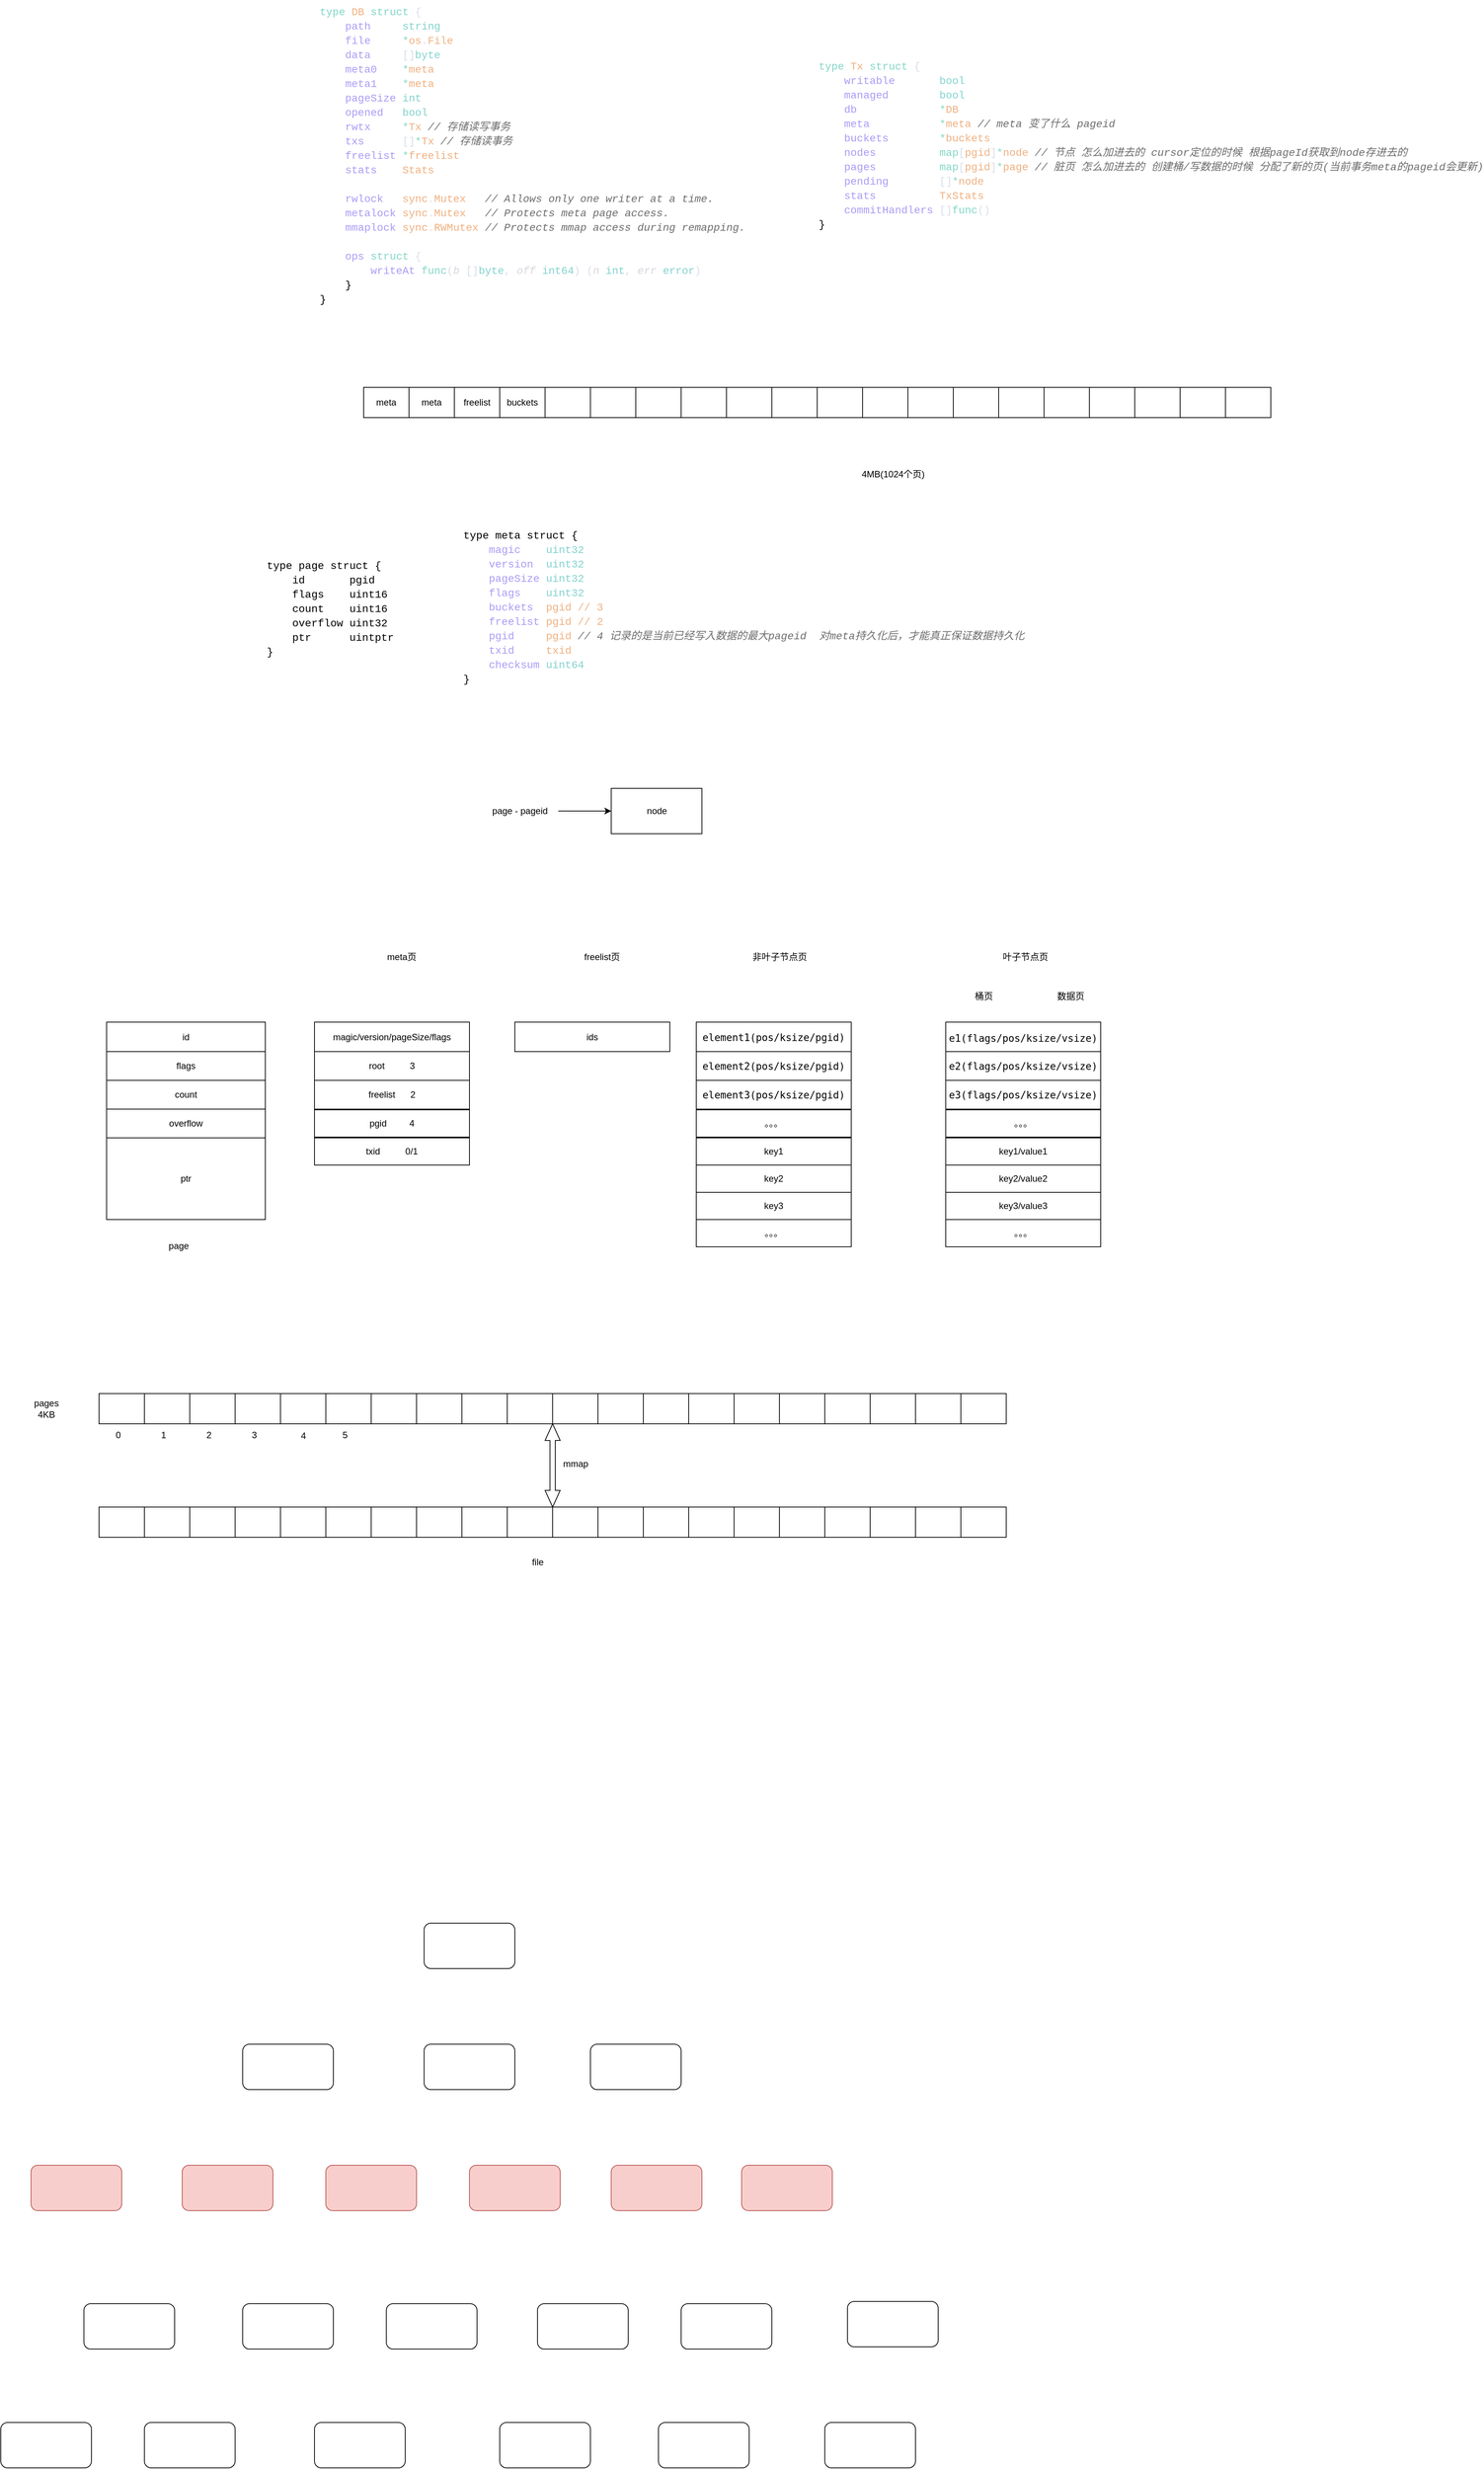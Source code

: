 <mxfile version="26.2.12">
  <diagram name="第 1 页" id="ugvosG1DgaujPQZnKoml">
    <mxGraphModel dx="2255" dy="1959" grid="1" gridSize="10" guides="1" tooltips="1" connect="1" arrows="1" fold="1" page="1" pageScale="1" pageWidth="827" pageHeight="1169" math="0" shadow="0">
      <root>
        <mxCell id="0" />
        <mxCell id="1" parent="0" />
        <mxCell id="9XyzuUt3XW7BEuWtiqf8-36" value="&lt;div style=&quot;font-family: Consolas, &amp;quot;Courier New&amp;quot;, monospace; font-size: 14px; line-height: 19px; white-space: pre;&quot;&gt;&lt;div style=&quot;line-height: 19px;&quot;&gt;&lt;div style=&quot;&quot;&gt;&lt;font&gt;&lt;span&gt;type&lt;/span&gt; &lt;span&gt;page&lt;/span&gt; &lt;span&gt;struct&lt;/span&gt; {&lt;/font&gt;&lt;/div&gt;&lt;div style=&quot;&quot;&gt;&lt;span&gt;&lt;font&gt;&amp;nbsp; &amp;nbsp; &lt;span&gt;id&lt;/span&gt; &amp;nbsp; &amp;nbsp; &amp;nbsp; &lt;span&gt;pgid  &lt;/span&gt;&lt;/font&gt;&lt;/span&gt;&lt;/div&gt;&lt;div style=&quot;&quot;&gt;&lt;span&gt;&lt;font&gt;&amp;nbsp; &amp;nbsp; &lt;span&gt;flags&lt;/span&gt; &amp;nbsp; &amp;nbsp;&lt;span&gt;uint16&lt;/span&gt;&lt;/font&gt;&lt;/span&gt;&lt;/div&gt;&lt;div style=&quot;&quot;&gt;&lt;span&gt;&lt;font&gt;&amp;nbsp; &amp;nbsp; &lt;span&gt;count&lt;/span&gt; &amp;nbsp; &amp;nbsp;&lt;span&gt;uint16&lt;/span&gt;&lt;/font&gt;&lt;/span&gt;&lt;/div&gt;&lt;div style=&quot;&quot;&gt;&lt;span&gt;&lt;font&gt;&amp;nbsp; &amp;nbsp; &lt;span&gt;overflow&lt;/span&gt; &lt;span&gt;uint32&lt;/span&gt;&lt;/font&gt;&lt;/span&gt;&lt;/div&gt;&lt;div style=&quot;&quot;&gt;&lt;span&gt;&lt;font&gt;&amp;nbsp; &amp;nbsp; &lt;span&gt;ptr&lt;/span&gt; &amp;nbsp; &amp;nbsp; &amp;nbsp;&lt;span&gt;uintptr&lt;/span&gt;&lt;/font&gt;&lt;/span&gt;&lt;/div&gt;&lt;div style=&quot;&quot;&gt;&lt;font&gt;}&lt;/font&gt;&lt;/div&gt;&lt;div style=&quot;&quot;&gt;&lt;br&gt;&lt;/div&gt;&lt;div style=&quot;&quot;&gt;&lt;font&gt;&lt;br&gt;&lt;/font&gt;&lt;/div&gt;&lt;/div&gt;&lt;/div&gt;" style="text;whiteSpace=wrap;html=1;" parent="1" vertex="1">
          <mxGeometry x="-460" y="550" width="190" height="160" as="geometry" />
        </mxCell>
        <mxCell id="9XyzuUt3XW7BEuWtiqf8-37" value="&lt;div style=&quot;font-family: Consolas, &amp;quot;Courier New&amp;quot;, monospace; font-weight: normal; font-size: 14px; line-height: 19px; white-space: pre;&quot;&gt;&lt;div style=&quot;&quot;&gt;&lt;font style=&quot;color: rgb(0, 0, 0);&quot;&gt;&lt;span&gt;type&lt;/span&gt;&lt;span&gt; &lt;/span&gt;&lt;span&gt;meta&lt;/span&gt;&lt;span&gt; &lt;/span&gt;&lt;span&gt;struct&lt;/span&gt;&lt;span&gt; {&lt;/span&gt;&lt;/font&gt;&lt;/div&gt;&lt;div style=&quot;&quot;&gt;&lt;span&gt;&lt;font style=&quot;color: rgb(0, 0, 0);&quot;&gt;&lt;span style=&quot;color: rgb(216, 222, 233);&quot;&gt;&amp;nbsp; &amp;nbsp; &lt;/span&gt;&lt;span style=&quot;color: rgb(170, 155, 245);&quot;&gt;magic&lt;/span&gt;&lt;span style=&quot;color: rgb(216, 222, 233);&quot;&gt; &amp;nbsp; &amp;nbsp;&lt;/span&gt;&lt;span style=&quot;color: rgb(130, 210, 206);&quot;&gt;uint32&lt;/span&gt;&lt;/font&gt;&lt;/span&gt;&lt;/div&gt;&lt;div style=&quot;&quot;&gt;&lt;span&gt;&lt;font style=&quot;color: rgb(0, 0, 0);&quot;&gt;&lt;span style=&quot;color: rgb(216, 222, 233);&quot;&gt;&amp;nbsp; &amp;nbsp; &lt;/span&gt;&lt;span style=&quot;color: rgb(170, 155, 245);&quot;&gt;version&lt;/span&gt;&lt;span style=&quot;color: rgb(216, 222, 233);&quot;&gt; &amp;nbsp;&lt;/span&gt;&lt;span style=&quot;color: rgb(130, 210, 206);&quot;&gt;uint32&lt;/span&gt;&lt;/font&gt;&lt;/span&gt;&lt;/div&gt;&lt;div style=&quot;&quot;&gt;&lt;span&gt;&lt;font style=&quot;color: rgb(0, 0, 0);&quot;&gt;&lt;span style=&quot;color: rgb(216, 222, 233);&quot;&gt;&amp;nbsp; &amp;nbsp; &lt;/span&gt;&lt;span style=&quot;color: rgb(170, 155, 245);&quot;&gt;pageSize&lt;/span&gt;&lt;span style=&quot;color: rgb(216, 222, 233);&quot;&gt; &lt;/span&gt;&lt;span style=&quot;color: rgb(130, 210, 206);&quot;&gt;uint32&lt;/span&gt;&lt;/font&gt;&lt;/span&gt;&lt;/div&gt;&lt;div style=&quot;&quot;&gt;&lt;span&gt;&lt;font style=&quot;color: rgb(0, 0, 0);&quot;&gt;&lt;span style=&quot;color: rgb(216, 222, 233);&quot;&gt;&amp;nbsp; &amp;nbsp; &lt;/span&gt;&lt;span style=&quot;color: rgb(170, 155, 245);&quot;&gt;flags&lt;/span&gt;&lt;span style=&quot;color: rgb(216, 222, 233);&quot;&gt; &amp;nbsp; &amp;nbsp;&lt;/span&gt;&lt;span style=&quot;color: rgb(130, 210, 206);&quot;&gt;uint32&lt;/span&gt;&lt;/font&gt;&lt;/span&gt;&lt;/div&gt;&lt;div style=&quot;&quot;&gt;&lt;span&gt;&lt;font style=&quot;color: rgb(0, 0, 0);&quot;&gt;&lt;span style=&quot;color: rgb(216, 222, 233);&quot;&gt;&amp;nbsp; &amp;nbsp; &lt;/span&gt;&lt;span style=&quot;color: rgb(170, 155, 245);&quot;&gt;buckets&lt;/span&gt;&lt;span style=&quot;color: rgb(216, 222, 233);&quot;&gt; &amp;nbsp;&lt;/span&gt;&lt;span style=&quot;color: rgb(239, 176, 128);&quot;&gt;pgid // 3&lt;/span&gt;&lt;/font&gt;&lt;/span&gt;&lt;/div&gt;&lt;div style=&quot;&quot;&gt;&lt;span&gt;&lt;font style=&quot;color: rgb(0, 0, 0);&quot;&gt;&lt;span style=&quot;color: rgb(216, 222, 233);&quot;&gt;&amp;nbsp; &amp;nbsp; &lt;/span&gt;&lt;span style=&quot;color: rgb(170, 155, 245);&quot;&gt;freelist&lt;/span&gt;&lt;span style=&quot;color: rgb(216, 222, 233);&quot;&gt; &lt;/span&gt;&lt;span style=&quot;color: rgb(239, 176, 128);&quot;&gt;pgid // 2 &lt;/span&gt;&lt;/font&gt;&lt;/span&gt;&lt;/div&gt;&lt;div style=&quot;&quot;&gt;&lt;span&gt;&lt;font style=&quot;color: rgb(0, 0, 0);&quot;&gt;&lt;span style=&quot;color: rgb(216, 222, 233);&quot;&gt;&amp;nbsp; &amp;nbsp; &lt;/span&gt;&lt;span style=&quot;color: rgb(170, 155, 245);&quot;&gt;pgid&lt;/span&gt;&lt;span style=&quot;color: rgb(216, 222, 233);&quot;&gt; &amp;nbsp; &amp;nbsp; &lt;/span&gt;&lt;span style=&quot;color: rgb(239, 176, 128);&quot;&gt;pgid&lt;/span&gt;&lt;span style=&quot;color: rgb(216, 222, 233);&quot;&gt; &lt;/span&gt;&lt;span style=&quot;font-style: italic; color: rgb(109, 109, 109);&quot;&gt;// 4 记录的是当前已经写入数据的最大pageid &amp;nbsp;对meta持久化后，才能真正保证数据持久化&lt;/span&gt;&lt;/font&gt;&lt;/span&gt;&lt;/div&gt;&lt;div style=&quot;&quot;&gt;&lt;span&gt;&lt;font style=&quot;color: rgb(0, 0, 0);&quot;&gt;&lt;span style=&quot;color: rgb(216, 222, 233);&quot;&gt;&amp;nbsp; &amp;nbsp; &lt;/span&gt;&lt;span style=&quot;color: rgb(170, 155, 245);&quot;&gt;txid&lt;/span&gt;&lt;span style=&quot;color: rgb(216, 222, 233);&quot;&gt; &amp;nbsp; &amp;nbsp; &lt;/span&gt;&lt;span style=&quot;color: rgb(239, 176, 128);&quot;&gt;txid&lt;/span&gt;&lt;/font&gt;&lt;/span&gt;&lt;/div&gt;&lt;div style=&quot;&quot;&gt;&lt;span&gt;&lt;font style=&quot;color: rgb(0, 0, 0);&quot;&gt;&lt;span style=&quot;color: rgb(216, 222, 233);&quot;&gt;&amp;nbsp; &amp;nbsp; &lt;/span&gt;&lt;span style=&quot;color: rgb(170, 155, 245);&quot;&gt;checksum&lt;/span&gt;&lt;span style=&quot;color: rgb(216, 222, 233);&quot;&gt; &lt;/span&gt;&lt;span style=&quot;color: rgb(130, 210, 206);&quot;&gt;uint64&lt;/span&gt;&lt;/font&gt;&lt;/span&gt;&lt;/div&gt;&lt;div style=&quot;&quot;&gt;&lt;span style=&quot;color: rgb(216, 222, 233);&quot;&gt;&lt;font style=&quot;color: rgb(0, 0, 0);&quot;&gt;}&lt;/font&gt;&lt;/span&gt;&lt;/div&gt;&lt;div style=&quot;&quot;&gt;&lt;br&gt;&lt;/div&gt;&lt;div style=&quot;&quot;&gt;&lt;span style=&quot;color: rgb(216, 222, 233);&quot;&gt;&lt;font style=&quot;color: rgb(0, 0, 0);&quot;&gt;&lt;br&gt;&lt;/font&gt;&lt;/span&gt;&lt;/div&gt;&lt;/div&gt;" style="text;whiteSpace=wrap;html=1;" parent="1" vertex="1">
          <mxGeometry x="-200" y="510" width="560" height="230" as="geometry" />
        </mxCell>
        <mxCell id="9XyzuUt3XW7BEuWtiqf8-38" value="4MB(1024个页)" style="text;html=1;align=center;verticalAlign=middle;resizable=0;points=[];autosize=1;strokeColor=none;fillColor=none;" parent="1" vertex="1">
          <mxGeometry x="315" y="430" width="110" height="30" as="geometry" />
        </mxCell>
        <mxCell id="9XyzuUt3XW7BEuWtiqf8-40" value="&lt;div style=&quot;font-family: Consolas, &amp;quot;Courier New&amp;quot;, monospace; font-weight: normal; font-size: 14px; line-height: 19px; white-space: pre;&quot;&gt;&lt;div style=&quot;&quot;&gt;&lt;span&gt;&lt;font style=&quot;color: rgb(0, 0, 0);&quot;&gt;&lt;span style=&quot;color: rgb(131, 214, 197);&quot;&gt;type&lt;/span&gt;&lt;span style=&quot;color: rgb(216, 222, 233);&quot;&gt; &lt;/span&gt;&lt;span style=&quot;color: rgb(239, 176, 128);&quot;&gt;DB&lt;/span&gt;&lt;span style=&quot;color: rgb(216, 222, 233);&quot;&gt; &lt;/span&gt;&lt;span style=&quot;color: rgb(131, 214, 197);&quot;&gt;struct&lt;/span&gt;&lt;span style=&quot;color: rgb(216, 222, 233);&quot;&gt; {&lt;/span&gt;&lt;/font&gt;&lt;/span&gt;&lt;/div&gt;&lt;div style=&quot;&quot;&gt;&lt;span&gt;&lt;font style=&quot;color: rgb(0, 0, 0);&quot;&gt;&lt;span style=&quot;color: rgb(216, 222, 233);&quot;&gt;&amp;nbsp; &amp;nbsp; &lt;/span&gt;&lt;span style=&quot;color: rgb(170, 155, 245);&quot;&gt;path&lt;/span&gt;&lt;span style=&quot;color: rgb(216, 222, 233);&quot;&gt; &amp;nbsp; &amp;nbsp; &lt;/span&gt;&lt;span style=&quot;color: rgb(130, 210, 206);&quot;&gt;string&lt;/span&gt;&lt;/font&gt;&lt;/span&gt;&lt;/div&gt;&lt;div style=&quot;&quot;&gt;&lt;span&gt;&lt;font style=&quot;color: rgb(0, 0, 0);&quot;&gt;&lt;span style=&quot;color: rgb(216, 222, 233);&quot;&gt;&amp;nbsp; &amp;nbsp; &lt;/span&gt;&lt;span style=&quot;color: rgb(170, 155, 245);&quot;&gt;file&lt;/span&gt;&lt;span style=&quot;color: rgb(216, 222, 233);&quot;&gt; &amp;nbsp; &amp;nbsp; &lt;/span&gt;&lt;span style=&quot;color: rgb(131, 214, 197);&quot;&gt;*&lt;/span&gt;&lt;span style=&quot;color: rgb(239, 176, 128);&quot;&gt;os&lt;/span&gt;&lt;span style=&quot;color: rgb(216, 222, 233);&quot;&gt;.&lt;/span&gt;&lt;span style=&quot;color: rgb(239, 176, 128);&quot;&gt;File&lt;/span&gt;&lt;/font&gt;&lt;/span&gt;&lt;/div&gt;&lt;div style=&quot;&quot;&gt;&lt;span&gt;&lt;font style=&quot;color: rgb(0, 0, 0);&quot;&gt;&lt;span style=&quot;color: rgb(216, 222, 233);&quot;&gt;&amp;nbsp; &amp;nbsp; &lt;/span&gt;&lt;span style=&quot;color: rgb(170, 155, 245);&quot;&gt;data&lt;/span&gt;&lt;span style=&quot;color: rgb(216, 222, 233);&quot;&gt; &amp;nbsp; &amp;nbsp; []&lt;/span&gt;&lt;span style=&quot;color: rgb(130, 210, 206);&quot;&gt;byte&lt;/span&gt;&lt;/font&gt;&lt;/span&gt;&lt;/div&gt;&lt;div style=&quot;&quot;&gt;&lt;span&gt;&lt;font style=&quot;color: rgb(0, 0, 0);&quot;&gt;&lt;span style=&quot;color: rgb(216, 222, 233);&quot;&gt;&amp;nbsp; &amp;nbsp; &lt;/span&gt;&lt;span style=&quot;color: rgb(170, 155, 245);&quot;&gt;meta0&lt;/span&gt;&lt;span style=&quot;color: rgb(216, 222, 233);&quot;&gt; &amp;nbsp; &amp;nbsp;&lt;/span&gt;&lt;span style=&quot;color: rgb(131, 214, 197);&quot;&gt;*&lt;/span&gt;&lt;span style=&quot;color: rgb(239, 176, 128);&quot;&gt;meta&lt;/span&gt;&lt;/font&gt;&lt;/span&gt;&lt;/div&gt;&lt;div style=&quot;&quot;&gt;&lt;span&gt;&lt;font style=&quot;color: rgb(0, 0, 0);&quot;&gt;&lt;span style=&quot;color: rgb(216, 222, 233);&quot;&gt;&amp;nbsp; &amp;nbsp; &lt;/span&gt;&lt;span style=&quot;color: rgb(170, 155, 245);&quot;&gt;meta1&lt;/span&gt;&lt;span style=&quot;color: rgb(216, 222, 233);&quot;&gt; &amp;nbsp; &amp;nbsp;&lt;/span&gt;&lt;span style=&quot;color: rgb(131, 214, 197);&quot;&gt;*&lt;/span&gt;&lt;span style=&quot;color: rgb(239, 176, 128);&quot;&gt;meta&lt;/span&gt;&lt;/font&gt;&lt;/span&gt;&lt;/div&gt;&lt;div style=&quot;&quot;&gt;&lt;span&gt;&lt;font style=&quot;color: rgb(0, 0, 0);&quot;&gt;&lt;span style=&quot;color: rgb(216, 222, 233);&quot;&gt;&amp;nbsp; &amp;nbsp; &lt;/span&gt;&lt;span style=&quot;color: rgb(170, 155, 245);&quot;&gt;pageSize&lt;/span&gt;&lt;span style=&quot;color: rgb(216, 222, 233);&quot;&gt; &lt;/span&gt;&lt;span style=&quot;color: rgb(130, 210, 206);&quot;&gt;int&lt;/span&gt;&lt;/font&gt;&lt;/span&gt;&lt;/div&gt;&lt;div style=&quot;&quot;&gt;&lt;span&gt;&lt;font style=&quot;color: rgb(0, 0, 0);&quot;&gt;&lt;span style=&quot;color: rgb(216, 222, 233);&quot;&gt;&amp;nbsp; &amp;nbsp; &lt;/span&gt;&lt;span style=&quot;color: rgb(170, 155, 245);&quot;&gt;opened&lt;/span&gt;&lt;span style=&quot;color: rgb(216, 222, 233);&quot;&gt; &amp;nbsp; &lt;/span&gt;&lt;span style=&quot;color: rgb(130, 210, 206);&quot;&gt;bool&lt;/span&gt;&lt;/font&gt;&lt;/span&gt;&lt;/div&gt;&lt;div style=&quot;&quot;&gt;&lt;span&gt;&lt;font style=&quot;color: rgb(0, 0, 0);&quot;&gt;&lt;span style=&quot;color: rgb(216, 222, 233);&quot;&gt;&amp;nbsp; &amp;nbsp; &lt;/span&gt;&lt;span style=&quot;color: rgb(170, 155, 245);&quot;&gt;rwtx&lt;/span&gt;&lt;span style=&quot;color: rgb(216, 222, 233);&quot;&gt; &amp;nbsp; &amp;nbsp; &lt;/span&gt;&lt;span style=&quot;color: rgb(131, 214, 197);&quot;&gt;*&lt;/span&gt;&lt;span style=&quot;color: rgb(239, 176, 128);&quot;&gt;Tx&lt;/span&gt;&lt;span style=&quot;color: rgb(216, 222, 233);&quot;&gt; &lt;/span&gt;&lt;span style=&quot;font-style: italic; color: rgb(109, 109, 109);&quot;&gt;// 存储读写事务&lt;/span&gt;&lt;/font&gt;&lt;/span&gt;&lt;/div&gt;&lt;div style=&quot;&quot;&gt;&lt;span&gt;&lt;font style=&quot;color: rgb(0, 0, 0);&quot;&gt;&lt;span style=&quot;color: rgb(216, 222, 233);&quot;&gt;&amp;nbsp; &amp;nbsp; &lt;/span&gt;&lt;span style=&quot;color: rgb(170, 155, 245);&quot;&gt;txs&lt;/span&gt;&lt;span style=&quot;color: rgb(216, 222, 233);&quot;&gt; &amp;nbsp; &amp;nbsp; &amp;nbsp;[]&lt;/span&gt;&lt;span style=&quot;color: rgb(131, 214, 197);&quot;&gt;*&lt;/span&gt;&lt;span style=&quot;color: rgb(239, 176, 128);&quot;&gt;Tx&lt;/span&gt;&lt;span style=&quot;color: rgb(216, 222, 233);&quot;&gt; &lt;/span&gt;&lt;span style=&quot;font-style: italic; color: rgb(109, 109, 109);&quot;&gt;// 存储读事务&lt;/span&gt;&lt;/font&gt;&lt;/span&gt;&lt;/div&gt;&lt;div style=&quot;&quot;&gt;&lt;span&gt;&lt;font style=&quot;color: rgb(0, 0, 0);&quot;&gt;&lt;span style=&quot;color: rgb(216, 222, 233);&quot;&gt;&amp;nbsp; &amp;nbsp; &lt;/span&gt;&lt;span style=&quot;color: rgb(170, 155, 245);&quot;&gt;freelist&lt;/span&gt;&lt;span style=&quot;color: rgb(216, 222, 233);&quot;&gt; &lt;/span&gt;&lt;span style=&quot;color: rgb(131, 214, 197);&quot;&gt;*&lt;/span&gt;&lt;span style=&quot;color: rgb(239, 176, 128);&quot;&gt;freelist&lt;/span&gt;&lt;/font&gt;&lt;/span&gt;&lt;/div&gt;&lt;div style=&quot;&quot;&gt;&lt;span&gt;&lt;font style=&quot;color: rgb(0, 0, 0);&quot;&gt;&lt;span style=&quot;color: rgb(216, 222, 233);&quot;&gt;&amp;nbsp; &amp;nbsp; &lt;/span&gt;&lt;span style=&quot;color: rgb(170, 155, 245);&quot;&gt;stats&lt;/span&gt;&lt;span style=&quot;color: rgb(216, 222, 233);&quot;&gt; &amp;nbsp; &amp;nbsp;&lt;/span&gt;&lt;span style=&quot;color: rgb(239, 176, 128);&quot;&gt;Stats&lt;/span&gt;&lt;/font&gt;&lt;/span&gt;&lt;/div&gt;&lt;span&gt;&lt;font style=&quot;color: rgb(0, 0, 0);&quot;&gt;&lt;br&gt;&lt;/font&gt;&lt;/span&gt;&lt;div style=&quot;&quot;&gt;&lt;span&gt;&lt;font style=&quot;color: rgb(0, 0, 0);&quot;&gt;&lt;span style=&quot;color: rgb(216, 222, 233);&quot;&gt;&amp;nbsp; &amp;nbsp; &lt;/span&gt;&lt;span style=&quot;color: rgb(170, 155, 245);&quot;&gt;rwlock&lt;/span&gt;&lt;span style=&quot;color: rgb(216, 222, 233);&quot;&gt; &amp;nbsp; &lt;/span&gt;&lt;span style=&quot;color: rgb(239, 176, 128);&quot;&gt;sync&lt;/span&gt;&lt;span style=&quot;color: rgb(216, 222, 233);&quot;&gt;.&lt;/span&gt;&lt;span style=&quot;color: rgb(239, 176, 128);&quot;&gt;Mutex&lt;/span&gt;&lt;span style=&quot;color: rgb(216, 222, 233);&quot;&gt; &amp;nbsp; &lt;/span&gt;&lt;span style=&quot;font-style: italic; color: rgb(109, 109, 109);&quot;&gt;// Allows only one writer at a time.&lt;/span&gt;&lt;/font&gt;&lt;/span&gt;&lt;/div&gt;&lt;div style=&quot;&quot;&gt;&lt;span&gt;&lt;font style=&quot;color: rgb(0, 0, 0);&quot;&gt;&lt;span style=&quot;color: rgb(216, 222, 233);&quot;&gt;&amp;nbsp; &amp;nbsp; &lt;/span&gt;&lt;span style=&quot;color: rgb(170, 155, 245);&quot;&gt;metalock&lt;/span&gt;&lt;span style=&quot;color: rgb(216, 222, 233);&quot;&gt; &lt;/span&gt;&lt;span style=&quot;color: rgb(239, 176, 128);&quot;&gt;sync&lt;/span&gt;&lt;span style=&quot;color: rgb(216, 222, 233);&quot;&gt;.&lt;/span&gt;&lt;span style=&quot;color: rgb(239, 176, 128);&quot;&gt;Mutex&lt;/span&gt;&lt;span style=&quot;color: rgb(216, 222, 233);&quot;&gt; &amp;nbsp; &lt;/span&gt;&lt;span style=&quot;font-style: italic; color: rgb(109, 109, 109);&quot;&gt;// Protects meta page access.&lt;/span&gt;&lt;/font&gt;&lt;/span&gt;&lt;/div&gt;&lt;div style=&quot;&quot;&gt;&lt;span&gt;&lt;font style=&quot;color: rgb(0, 0, 0);&quot;&gt;&lt;span style=&quot;color: rgb(216, 222, 233);&quot;&gt;&amp;nbsp; &amp;nbsp; &lt;/span&gt;&lt;span style=&quot;color: rgb(170, 155, 245);&quot;&gt;mmaplock&lt;/span&gt;&lt;span style=&quot;color: rgb(216, 222, 233);&quot;&gt; &lt;/span&gt;&lt;span style=&quot;color: rgb(239, 176, 128);&quot;&gt;sync&lt;/span&gt;&lt;span style=&quot;color: rgb(216, 222, 233);&quot;&gt;.&lt;/span&gt;&lt;span style=&quot;color: rgb(239, 176, 128);&quot;&gt;RWMutex&lt;/span&gt;&lt;span style=&quot;color: rgb(216, 222, 233);&quot;&gt; &lt;/span&gt;&lt;span style=&quot;font-style: italic; color: rgb(109, 109, 109);&quot;&gt;// Protects mmap access during remapping.&lt;/span&gt;&lt;/font&gt;&lt;/span&gt;&lt;/div&gt;&lt;span&gt;&lt;font style=&quot;color: rgb(0, 0, 0);&quot;&gt;&lt;br&gt;&lt;/font&gt;&lt;/span&gt;&lt;div style=&quot;&quot;&gt;&lt;span&gt;&lt;font style=&quot;color: rgb(0, 0, 0);&quot;&gt;&lt;span style=&quot;color: rgb(216, 222, 233);&quot;&gt;&amp;nbsp; &amp;nbsp; &lt;/span&gt;&lt;span style=&quot;color: rgb(170, 155, 245);&quot;&gt;ops&lt;/span&gt;&lt;span style=&quot;color: rgb(216, 222, 233);&quot;&gt; &lt;/span&gt;&lt;span style=&quot;color: rgb(131, 214, 197);&quot;&gt;struct&lt;/span&gt;&lt;span style=&quot;color: rgb(216, 222, 233);&quot;&gt; {&lt;/span&gt;&lt;/font&gt;&lt;/span&gt;&lt;/div&gt;&lt;div style=&quot;&quot;&gt;&lt;span&gt;&lt;font style=&quot;color: rgb(0, 0, 0);&quot;&gt;&lt;span style=&quot;color: rgb(216, 222, 233);&quot;&gt;&amp;nbsp; &amp;nbsp; &amp;nbsp; &amp;nbsp; &lt;/span&gt;&lt;span style=&quot;color: rgb(170, 155, 245);&quot;&gt;writeAt&lt;/span&gt;&lt;span style=&quot;color: rgb(216, 222, 233);&quot;&gt; &lt;/span&gt;&lt;span style=&quot;color: rgb(131, 214, 197);&quot;&gt;func&lt;/span&gt;&lt;span style=&quot;color: rgb(216, 222, 233);&quot;&gt;(&lt;/span&gt;&lt;span style=&quot;font-style: italic; color: rgb(214, 214, 221);&quot;&gt;b&lt;/span&gt;&lt;span style=&quot;color: rgb(216, 222, 233);&quot;&gt; []&lt;/span&gt;&lt;span style=&quot;color: rgb(130, 210, 206);&quot;&gt;byte&lt;/span&gt;&lt;span style=&quot;color: rgb(216, 222, 233);&quot;&gt;, &lt;/span&gt;&lt;span style=&quot;font-style: italic; color: rgb(214, 214, 221);&quot;&gt;off&lt;/span&gt;&lt;span style=&quot;color: rgb(216, 222, 233);&quot;&gt; &lt;/span&gt;&lt;span style=&quot;color: rgb(130, 210, 206);&quot;&gt;int64&lt;/span&gt;&lt;span style=&quot;color: rgb(216, 222, 233);&quot;&gt;) (&lt;/span&gt;&lt;span style=&quot;font-style: italic; color: rgb(214, 214, 221);&quot;&gt;n&lt;/span&gt;&lt;span style=&quot;color: rgb(216, 222, 233);&quot;&gt; &lt;/span&gt;&lt;span style=&quot;color: rgb(130, 210, 206);&quot;&gt;int&lt;/span&gt;&lt;span style=&quot;color: rgb(216, 222, 233);&quot;&gt;, &lt;/span&gt;&lt;span style=&quot;font-style: italic; color: rgb(214, 214, 221);&quot;&gt;err&lt;/span&gt;&lt;span style=&quot;color: rgb(216, 222, 233);&quot;&gt; &lt;/span&gt;&lt;span style=&quot;color: rgb(130, 210, 206);&quot;&gt;error&lt;/span&gt;&lt;span style=&quot;color: rgb(216, 222, 233);&quot;&gt;)&lt;/span&gt;&lt;/font&gt;&lt;/span&gt;&lt;/div&gt;&lt;div style=&quot;&quot;&gt;&lt;span style=&quot;color: rgb(216, 222, 233);&quot;&gt;&lt;font style=&quot;color: rgb(0, 0, 0);&quot;&gt;&amp;nbsp; &amp;nbsp; }&lt;/font&gt;&lt;/span&gt;&lt;/div&gt;&lt;div style=&quot;&quot;&gt;&lt;span style=&quot;color: rgb(216, 222, 233);&quot;&gt;&lt;font style=&quot;color: rgb(0, 0, 0);&quot;&gt;}&lt;/font&gt;&lt;/span&gt;&lt;/div&gt;&lt;/div&gt;" style="text;whiteSpace=wrap;html=1;" parent="1" vertex="1">
          <mxGeometry x="-390" y="-182" width="560" height="420" as="geometry" />
        </mxCell>
        <mxCell id="9XyzuUt3XW7BEuWtiqf8-41" value="&lt;div style=&quot;font-family: Consolas, &amp;quot;Courier New&amp;quot;, monospace; font-size: 14px; line-height: 19px; white-space-collapse: preserve;&quot;&gt;&lt;div style=&quot;&quot;&gt;&lt;br&gt;&lt;/div&gt;&lt;/div&gt;" style="text;html=1;align=center;verticalAlign=middle;resizable=0;points=[];autosize=1;strokeColor=none;fillColor=none;" parent="1" vertex="1">
          <mxGeometry x="830" y="-182" width="20" height="30" as="geometry" />
        </mxCell>
        <mxCell id="9XyzuUt3XW7BEuWtiqf8-42" value="&lt;div style=&quot;font-family: Consolas, &amp;quot;Courier New&amp;quot;, monospace; font-weight: normal; font-size: 14px; line-height: 19px; white-space: pre;&quot;&gt;&lt;div style=&quot;&quot;&gt;&lt;span&gt;&lt;font style=&quot;color: rgb(0, 0, 0);&quot;&gt;&lt;span style=&quot;color: rgb(131, 214, 197);&quot;&gt;type&lt;/span&gt;&lt;span style=&quot;color: rgb(216, 222, 233);&quot;&gt; &lt;/span&gt;&lt;span style=&quot;color: rgb(239, 176, 128);&quot;&gt;Tx&lt;/span&gt;&lt;span style=&quot;color: rgb(216, 222, 233);&quot;&gt; &lt;/span&gt;&lt;span style=&quot;color: rgb(131, 214, 197);&quot;&gt;struct&lt;/span&gt;&lt;span style=&quot;color: rgb(216, 222, 233);&quot;&gt; {&lt;/span&gt;&lt;/font&gt;&lt;/span&gt;&lt;/div&gt;&lt;div style=&quot;&quot;&gt;&lt;span&gt;&lt;font style=&quot;color: rgb(0, 0, 0);&quot;&gt;&lt;span style=&quot;color: rgb(216, 222, 233);&quot;&gt;&amp;nbsp; &amp;nbsp; &lt;/span&gt;&lt;span style=&quot;color: rgb(170, 155, 245);&quot;&gt;writable&lt;/span&gt;&lt;span style=&quot;color: rgb(216, 222, 233);&quot;&gt; &amp;nbsp; &amp;nbsp; &amp;nbsp; &lt;/span&gt;&lt;span style=&quot;color: rgb(130, 210, 206);&quot;&gt;bool&lt;/span&gt;&lt;/font&gt;&lt;/span&gt;&lt;/div&gt;&lt;div style=&quot;&quot;&gt;&lt;span&gt;&lt;font style=&quot;color: rgb(0, 0, 0);&quot;&gt;&lt;span style=&quot;color: rgb(216, 222, 233);&quot;&gt;&amp;nbsp; &amp;nbsp; &lt;/span&gt;&lt;span style=&quot;color: rgb(170, 155, 245);&quot;&gt;managed&lt;/span&gt;&lt;span style=&quot;color: rgb(216, 222, 233);&quot;&gt; &amp;nbsp; &amp;nbsp; &amp;nbsp; &amp;nbsp;&lt;/span&gt;&lt;span style=&quot;color: rgb(130, 210, 206);&quot;&gt;bool&lt;/span&gt;&lt;/font&gt;&lt;/span&gt;&lt;/div&gt;&lt;div style=&quot;&quot;&gt;&lt;span&gt;&lt;font style=&quot;color: rgb(0, 0, 0);&quot;&gt;&lt;span style=&quot;color: rgb(216, 222, 233);&quot;&gt;&amp;nbsp; &amp;nbsp; &lt;/span&gt;&lt;span style=&quot;color: rgb(170, 155, 245);&quot;&gt;db&lt;/span&gt;&lt;span style=&quot;color: rgb(216, 222, 233);&quot;&gt; &amp;nbsp; &amp;nbsp; &amp;nbsp; &amp;nbsp; &amp;nbsp; &amp;nbsp; &lt;/span&gt;&lt;span style=&quot;color: rgb(131, 214, 197);&quot;&gt;*&lt;/span&gt;&lt;span style=&quot;color: rgb(239, 176, 128);&quot;&gt;DB&lt;/span&gt;&lt;/font&gt;&lt;/span&gt;&lt;/div&gt;&lt;div style=&quot;&quot;&gt;&lt;span&gt;&lt;font style=&quot;color: rgb(0, 0, 0);&quot;&gt;&lt;span style=&quot;color: rgb(216, 222, 233);&quot;&gt;&amp;nbsp; &amp;nbsp; &lt;/span&gt;&lt;span style=&quot;color: rgb(170, 155, 245);&quot;&gt;meta&lt;/span&gt;&lt;span style=&quot;color: rgb(216, 222, 233);&quot;&gt; &amp;nbsp; &amp;nbsp; &amp;nbsp; &amp;nbsp; &amp;nbsp; &lt;/span&gt;&lt;span style=&quot;color: rgb(131, 214, 197);&quot;&gt;*&lt;/span&gt;&lt;span style=&quot;color: rgb(239, 176, 128);&quot;&gt;meta&lt;/span&gt;&lt;span style=&quot;color: rgb(216, 222, 233);&quot;&gt; &lt;/span&gt;&lt;span style=&quot;font-style: italic; color: rgb(109, 109, 109);&quot;&gt;// meta 变了什么 pageid &lt;/span&gt;&lt;/font&gt;&lt;/span&gt;&lt;/div&gt;&lt;div style=&quot;&quot;&gt;&lt;span&gt;&lt;font style=&quot;color: rgb(0, 0, 0);&quot;&gt;&lt;span style=&quot;color: rgb(216, 222, 233);&quot;&gt;&amp;nbsp; &amp;nbsp; &lt;/span&gt;&lt;span style=&quot;color: rgb(170, 155, 245);&quot;&gt;buckets&lt;/span&gt;&lt;span style=&quot;color: rgb(216, 222, 233);&quot;&gt; &amp;nbsp; &amp;nbsp; &amp;nbsp; &amp;nbsp;&lt;/span&gt;&lt;span style=&quot;color: rgb(131, 214, 197);&quot;&gt;*&lt;/span&gt;&lt;span style=&quot;color: rgb(239, 176, 128);&quot;&gt;buckets&lt;/span&gt;&lt;/font&gt;&lt;/span&gt;&lt;/div&gt;&lt;div style=&quot;&quot;&gt;&lt;span&gt;&lt;font style=&quot;color: rgb(0, 0, 0);&quot;&gt;&lt;span style=&quot;color: rgb(216, 222, 233);&quot;&gt;&amp;nbsp; &amp;nbsp; &lt;/span&gt;&lt;span style=&quot;color: rgb(170, 155, 245);&quot;&gt;nodes&lt;/span&gt;&lt;span style=&quot;color: rgb(216, 222, 233);&quot;&gt; &amp;nbsp; &amp;nbsp; &amp;nbsp; &amp;nbsp; &amp;nbsp;&lt;/span&gt;&lt;span style=&quot;color: rgb(131, 214, 197);&quot;&gt;map&lt;/span&gt;&lt;span style=&quot;color: rgb(216, 222, 233);&quot;&gt;[&lt;/span&gt;&lt;span style=&quot;color: rgb(239, 176, 128);&quot;&gt;pgid&lt;/span&gt;&lt;span style=&quot;color: rgb(216, 222, 233);&quot;&gt;]&lt;/span&gt;&lt;span style=&quot;color: rgb(131, 214, 197);&quot;&gt;*&lt;/span&gt;&lt;span style=&quot;color: rgb(239, 176, 128);&quot;&gt;node&lt;/span&gt;&lt;span style=&quot;color: rgb(216, 222, 233);&quot;&gt; &lt;/span&gt;&lt;span style=&quot;font-style: italic; color: rgb(109, 109, 109);&quot;&gt;// 节点 怎么加进去的 cursor定位的时候 根据pageId获取到node存进去的&lt;/span&gt;&lt;/font&gt;&lt;/span&gt;&lt;/div&gt;&lt;div style=&quot;&quot;&gt;&lt;span&gt;&lt;font style=&quot;color: rgb(0, 0, 0);&quot;&gt;&lt;span style=&quot;color: rgb(216, 222, 233);&quot;&gt;&amp;nbsp; &amp;nbsp; &lt;/span&gt;&lt;span style=&quot;color: rgb(170, 155, 245);&quot;&gt;pages&lt;/span&gt;&lt;span style=&quot;color: rgb(216, 222, 233);&quot;&gt; &amp;nbsp; &amp;nbsp; &amp;nbsp; &amp;nbsp; &amp;nbsp;&lt;/span&gt;&lt;span style=&quot;color: rgb(131, 214, 197);&quot;&gt;map&lt;/span&gt;&lt;span style=&quot;color: rgb(216, 222, 233);&quot;&gt;[&lt;/span&gt;&lt;span style=&quot;color: rgb(239, 176, 128);&quot;&gt;pgid&lt;/span&gt;&lt;span style=&quot;color: rgb(216, 222, 233);&quot;&gt;]&lt;/span&gt;&lt;span style=&quot;color: rgb(131, 214, 197);&quot;&gt;*&lt;/span&gt;&lt;span style=&quot;color: rgb(239, 176, 128);&quot;&gt;page&lt;/span&gt;&lt;span style=&quot;color: rgb(216, 222, 233);&quot;&gt; &lt;/span&gt;&lt;span style=&quot;font-style: italic; color: rgb(109, 109, 109);&quot;&gt;// 脏页 怎么加进去的 创建桶/写数据的时候 分配了新的页(当前事务meta的pageid会更新)&lt;/span&gt;&lt;/font&gt;&lt;/span&gt;&lt;/div&gt;&lt;div style=&quot;&quot;&gt;&lt;span&gt;&lt;font style=&quot;color: rgb(0, 0, 0);&quot;&gt;&lt;span style=&quot;color: rgb(216, 222, 233);&quot;&gt;&amp;nbsp; &amp;nbsp; &lt;/span&gt;&lt;span style=&quot;color: rgb(170, 155, 245);&quot;&gt;pending&lt;/span&gt;&lt;span style=&quot;color: rgb(216, 222, 233);&quot;&gt; &amp;nbsp; &amp;nbsp; &amp;nbsp; &amp;nbsp;[]&lt;/span&gt;&lt;span style=&quot;color: rgb(131, 214, 197);&quot;&gt;*&lt;/span&gt;&lt;span style=&quot;color: rgb(239, 176, 128);&quot;&gt;node&lt;/span&gt;&lt;/font&gt;&lt;/span&gt;&lt;/div&gt;&lt;div style=&quot;&quot;&gt;&lt;span&gt;&lt;font style=&quot;color: rgb(0, 0, 0);&quot;&gt;&lt;span style=&quot;color: rgb(216, 222, 233);&quot;&gt;&amp;nbsp; &amp;nbsp; &lt;/span&gt;&lt;span style=&quot;color: rgb(170, 155, 245);&quot;&gt;stats&lt;/span&gt;&lt;span style=&quot;color: rgb(216, 222, 233);&quot;&gt; &amp;nbsp; &amp;nbsp; &amp;nbsp; &amp;nbsp; &amp;nbsp;&lt;/span&gt;&lt;span style=&quot;color: rgb(239, 176, 128);&quot;&gt;TxStats&lt;/span&gt;&lt;/font&gt;&lt;/span&gt;&lt;/div&gt;&lt;div style=&quot;&quot;&gt;&lt;span&gt;&lt;font style=&quot;color: rgb(0, 0, 0);&quot;&gt;&lt;span style=&quot;color: rgb(216, 222, 233);&quot;&gt;&amp;nbsp; &amp;nbsp; &lt;/span&gt;&lt;span style=&quot;color: rgb(170, 155, 245);&quot;&gt;commitHandlers&lt;/span&gt;&lt;span style=&quot;color: rgb(216, 222, 233);&quot;&gt; []&lt;/span&gt;&lt;span style=&quot;color: rgb(131, 214, 197);&quot;&gt;func&lt;/span&gt;&lt;span style=&quot;color: rgb(216, 222, 233);&quot;&gt;()&lt;/span&gt;&lt;/font&gt;&lt;/span&gt;&lt;/div&gt;&lt;div style=&quot;&quot;&gt;&lt;span style=&quot;color: rgb(216, 222, 233);&quot;&gt;&lt;font style=&quot;color: rgb(0, 0, 0);&quot;&gt;}&lt;/font&gt;&lt;/span&gt;&lt;/div&gt;&lt;/div&gt;" style="text;whiteSpace=wrap;html=1;" parent="1" vertex="1">
          <mxGeometry x="270" y="-110" width="560" height="250" as="geometry" />
        </mxCell>
        <mxCell id="9XyzuUt3XW7BEuWtiqf8-14" value="" style="shape=table;startSize=0;container=1;collapsible=0;childLayout=tableLayout;" parent="1" vertex="1">
          <mxGeometry x="-330" y="330" width="1200" height="40" as="geometry" />
        </mxCell>
        <mxCell id="9XyzuUt3XW7BEuWtiqf8-15" value="" style="shape=tableRow;horizontal=0;startSize=0;swimlaneHead=0;swimlaneBody=0;strokeColor=inherit;top=0;left=0;bottom=0;right=0;collapsible=0;dropTarget=0;fillColor=none;points=[[0,0.5],[1,0.5]];portConstraint=eastwest;" parent="9XyzuUt3XW7BEuWtiqf8-14" vertex="1">
          <mxGeometry width="1200" height="40" as="geometry" />
        </mxCell>
        <mxCell id="9XyzuUt3XW7BEuWtiqf8-16" value="meta" style="shape=partialRectangle;html=1;whiteSpace=wrap;connectable=0;strokeColor=inherit;overflow=hidden;fillColor=none;top=0;left=0;bottom=0;right=0;pointerEvents=1;" parent="9XyzuUt3XW7BEuWtiqf8-15" vertex="1">
          <mxGeometry width="60" height="40" as="geometry">
            <mxRectangle width="60" height="40" as="alternateBounds" />
          </mxGeometry>
        </mxCell>
        <mxCell id="9XyzuUt3XW7BEuWtiqf8-17" value="meta" style="shape=partialRectangle;html=1;whiteSpace=wrap;connectable=0;strokeColor=inherit;overflow=hidden;fillColor=none;top=0;left=0;bottom=0;right=0;pointerEvents=1;" parent="9XyzuUt3XW7BEuWtiqf8-15" vertex="1">
          <mxGeometry x="60" width="60" height="40" as="geometry">
            <mxRectangle width="60" height="40" as="alternateBounds" />
          </mxGeometry>
        </mxCell>
        <mxCell id="9XyzuUt3XW7BEuWtiqf8-18" value="freelist" style="shape=partialRectangle;html=1;whiteSpace=wrap;connectable=0;strokeColor=inherit;overflow=hidden;fillColor=none;top=0;left=0;bottom=0;right=0;pointerEvents=1;" parent="9XyzuUt3XW7BEuWtiqf8-15" vertex="1">
          <mxGeometry x="120" width="60" height="40" as="geometry">
            <mxRectangle width="60" height="40" as="alternateBounds" />
          </mxGeometry>
        </mxCell>
        <mxCell id="9XyzuUt3XW7BEuWtiqf8-19" value="buckets" style="shape=partialRectangle;html=1;whiteSpace=wrap;connectable=0;strokeColor=inherit;overflow=hidden;fillColor=none;top=0;left=0;bottom=0;right=0;pointerEvents=1;" parent="9XyzuUt3XW7BEuWtiqf8-15" vertex="1">
          <mxGeometry x="180" width="60" height="40" as="geometry">
            <mxRectangle width="60" height="40" as="alternateBounds" />
          </mxGeometry>
        </mxCell>
        <mxCell id="9XyzuUt3XW7BEuWtiqf8-20" value="" style="shape=partialRectangle;html=1;whiteSpace=wrap;connectable=0;strokeColor=inherit;overflow=hidden;fillColor=none;top=0;left=0;bottom=0;right=0;pointerEvents=1;" parent="9XyzuUt3XW7BEuWtiqf8-15" vertex="1">
          <mxGeometry x="240" width="60" height="40" as="geometry">
            <mxRectangle width="60" height="40" as="alternateBounds" />
          </mxGeometry>
        </mxCell>
        <mxCell id="9XyzuUt3XW7BEuWtiqf8-21" value="" style="shape=partialRectangle;html=1;whiteSpace=wrap;connectable=0;strokeColor=inherit;overflow=hidden;fillColor=none;top=0;left=0;bottom=0;right=0;pointerEvents=1;" parent="9XyzuUt3XW7BEuWtiqf8-15" vertex="1">
          <mxGeometry x="300" width="60" height="40" as="geometry">
            <mxRectangle width="60" height="40" as="alternateBounds" />
          </mxGeometry>
        </mxCell>
        <mxCell id="9XyzuUt3XW7BEuWtiqf8-22" value="" style="shape=partialRectangle;html=1;whiteSpace=wrap;connectable=0;strokeColor=inherit;overflow=hidden;fillColor=none;top=0;left=0;bottom=0;right=0;pointerEvents=1;" parent="9XyzuUt3XW7BEuWtiqf8-15" vertex="1">
          <mxGeometry x="360" width="60" height="40" as="geometry">
            <mxRectangle width="60" height="40" as="alternateBounds" />
          </mxGeometry>
        </mxCell>
        <mxCell id="9XyzuUt3XW7BEuWtiqf8-23" value="" style="shape=partialRectangle;html=1;whiteSpace=wrap;connectable=0;strokeColor=inherit;overflow=hidden;fillColor=none;top=0;left=0;bottom=0;right=0;pointerEvents=1;" parent="9XyzuUt3XW7BEuWtiqf8-15" vertex="1">
          <mxGeometry x="420" width="60" height="40" as="geometry">
            <mxRectangle width="60" height="40" as="alternateBounds" />
          </mxGeometry>
        </mxCell>
        <mxCell id="9XyzuUt3XW7BEuWtiqf8-24" value="" style="shape=partialRectangle;html=1;whiteSpace=wrap;connectable=0;strokeColor=inherit;overflow=hidden;fillColor=none;top=0;left=0;bottom=0;right=0;pointerEvents=1;" parent="9XyzuUt3XW7BEuWtiqf8-15" vertex="1">
          <mxGeometry x="480" width="60" height="40" as="geometry">
            <mxRectangle width="60" height="40" as="alternateBounds" />
          </mxGeometry>
        </mxCell>
        <mxCell id="9XyzuUt3XW7BEuWtiqf8-25" value="" style="shape=partialRectangle;html=1;whiteSpace=wrap;connectable=0;strokeColor=inherit;overflow=hidden;fillColor=none;top=0;left=0;bottom=0;right=0;pointerEvents=1;" parent="9XyzuUt3XW7BEuWtiqf8-15" vertex="1">
          <mxGeometry x="540" width="60" height="40" as="geometry">
            <mxRectangle width="60" height="40" as="alternateBounds" />
          </mxGeometry>
        </mxCell>
        <mxCell id="9XyzuUt3XW7BEuWtiqf8-26" value="" style="shape=partialRectangle;html=1;whiteSpace=wrap;connectable=0;strokeColor=inherit;overflow=hidden;fillColor=none;top=0;left=0;bottom=0;right=0;pointerEvents=1;" parent="9XyzuUt3XW7BEuWtiqf8-15" vertex="1">
          <mxGeometry x="600" width="60" height="40" as="geometry">
            <mxRectangle width="60" height="40" as="alternateBounds" />
          </mxGeometry>
        </mxCell>
        <mxCell id="9XyzuUt3XW7BEuWtiqf8-27" value="" style="shape=partialRectangle;html=1;whiteSpace=wrap;connectable=0;strokeColor=inherit;overflow=hidden;fillColor=none;top=0;left=0;bottom=0;right=0;pointerEvents=1;" parent="9XyzuUt3XW7BEuWtiqf8-15" vertex="1">
          <mxGeometry x="660" width="60" height="40" as="geometry">
            <mxRectangle width="60" height="40" as="alternateBounds" />
          </mxGeometry>
        </mxCell>
        <mxCell id="9XyzuUt3XW7BEuWtiqf8-28" value="" style="shape=partialRectangle;html=1;whiteSpace=wrap;connectable=0;strokeColor=inherit;overflow=hidden;fillColor=none;top=0;left=0;bottom=0;right=0;pointerEvents=1;" parent="9XyzuUt3XW7BEuWtiqf8-15" vertex="1">
          <mxGeometry x="720" width="60" height="40" as="geometry">
            <mxRectangle width="60" height="40" as="alternateBounds" />
          </mxGeometry>
        </mxCell>
        <mxCell id="9XyzuUt3XW7BEuWtiqf8-29" value="" style="shape=partialRectangle;html=1;whiteSpace=wrap;connectable=0;strokeColor=inherit;overflow=hidden;fillColor=none;top=0;left=0;bottom=0;right=0;pointerEvents=1;" parent="9XyzuUt3XW7BEuWtiqf8-15" vertex="1">
          <mxGeometry x="780" width="60" height="40" as="geometry">
            <mxRectangle width="60" height="40" as="alternateBounds" />
          </mxGeometry>
        </mxCell>
        <mxCell id="9XyzuUt3XW7BEuWtiqf8-30" value="" style="shape=partialRectangle;html=1;whiteSpace=wrap;connectable=0;strokeColor=inherit;overflow=hidden;fillColor=none;top=0;left=0;bottom=0;right=0;pointerEvents=1;" parent="9XyzuUt3XW7BEuWtiqf8-15" vertex="1">
          <mxGeometry x="840" width="60" height="40" as="geometry">
            <mxRectangle width="60" height="40" as="alternateBounds" />
          </mxGeometry>
        </mxCell>
        <mxCell id="9XyzuUt3XW7BEuWtiqf8-31" value="" style="shape=partialRectangle;html=1;whiteSpace=wrap;connectable=0;strokeColor=inherit;overflow=hidden;fillColor=none;top=0;left=0;bottom=0;right=0;pointerEvents=1;" parent="9XyzuUt3XW7BEuWtiqf8-15" vertex="1">
          <mxGeometry x="900" width="60" height="40" as="geometry">
            <mxRectangle width="60" height="40" as="alternateBounds" />
          </mxGeometry>
        </mxCell>
        <mxCell id="9XyzuUt3XW7BEuWtiqf8-32" value="" style="shape=partialRectangle;html=1;whiteSpace=wrap;connectable=0;strokeColor=inherit;overflow=hidden;fillColor=none;top=0;left=0;bottom=0;right=0;pointerEvents=1;" parent="9XyzuUt3XW7BEuWtiqf8-15" vertex="1">
          <mxGeometry x="960" width="60" height="40" as="geometry">
            <mxRectangle width="60" height="40" as="alternateBounds" />
          </mxGeometry>
        </mxCell>
        <mxCell id="9XyzuUt3XW7BEuWtiqf8-33" value="" style="shape=partialRectangle;html=1;whiteSpace=wrap;connectable=0;strokeColor=inherit;overflow=hidden;fillColor=none;top=0;left=0;bottom=0;right=0;pointerEvents=1;" parent="9XyzuUt3XW7BEuWtiqf8-15" vertex="1">
          <mxGeometry x="1020" width="60" height="40" as="geometry">
            <mxRectangle width="60" height="40" as="alternateBounds" />
          </mxGeometry>
        </mxCell>
        <mxCell id="9XyzuUt3XW7BEuWtiqf8-34" value="" style="shape=partialRectangle;html=1;whiteSpace=wrap;connectable=0;strokeColor=inherit;overflow=hidden;fillColor=none;top=0;left=0;bottom=0;right=0;pointerEvents=1;" parent="9XyzuUt3XW7BEuWtiqf8-15" vertex="1">
          <mxGeometry x="1080" width="60" height="40" as="geometry">
            <mxRectangle width="60" height="40" as="alternateBounds" />
          </mxGeometry>
        </mxCell>
        <mxCell id="9XyzuUt3XW7BEuWtiqf8-35" value="" style="shape=partialRectangle;html=1;whiteSpace=wrap;connectable=0;strokeColor=inherit;overflow=hidden;fillColor=none;top=0;left=0;bottom=0;right=0;pointerEvents=1;" parent="9XyzuUt3XW7BEuWtiqf8-15" vertex="1">
          <mxGeometry x="1140" width="60" height="40" as="geometry">
            <mxRectangle width="60" height="40" as="alternateBounds" />
          </mxGeometry>
        </mxCell>
        <mxCell id="NSOSgGjFZUKPnrAOz5Dk-1" value="" style="shape=table;startSize=0;container=1;collapsible=0;childLayout=tableLayout;" vertex="1" parent="1">
          <mxGeometry x="-680" y="1810" width="1200" height="40" as="geometry" />
        </mxCell>
        <mxCell id="NSOSgGjFZUKPnrAOz5Dk-2" value="" style="shape=tableRow;horizontal=0;startSize=0;swimlaneHead=0;swimlaneBody=0;strokeColor=inherit;top=0;left=0;bottom=0;right=0;collapsible=0;dropTarget=0;fillColor=none;points=[[0,0.5],[1,0.5]];portConstraint=eastwest;" vertex="1" parent="NSOSgGjFZUKPnrAOz5Dk-1">
          <mxGeometry width="1200" height="40" as="geometry" />
        </mxCell>
        <mxCell id="NSOSgGjFZUKPnrAOz5Dk-3" value="" style="shape=partialRectangle;html=1;whiteSpace=wrap;connectable=0;strokeColor=inherit;overflow=hidden;fillColor=none;top=0;left=0;bottom=0;right=0;pointerEvents=1;" vertex="1" parent="NSOSgGjFZUKPnrAOz5Dk-2">
          <mxGeometry width="60" height="40" as="geometry">
            <mxRectangle width="60" height="40" as="alternateBounds" />
          </mxGeometry>
        </mxCell>
        <mxCell id="NSOSgGjFZUKPnrAOz5Dk-4" value="" style="shape=partialRectangle;html=1;whiteSpace=wrap;connectable=0;strokeColor=inherit;overflow=hidden;fillColor=none;top=0;left=0;bottom=0;right=0;pointerEvents=1;" vertex="1" parent="NSOSgGjFZUKPnrAOz5Dk-2">
          <mxGeometry x="60" width="60" height="40" as="geometry">
            <mxRectangle width="60" height="40" as="alternateBounds" />
          </mxGeometry>
        </mxCell>
        <mxCell id="NSOSgGjFZUKPnrAOz5Dk-5" value="" style="shape=partialRectangle;html=1;whiteSpace=wrap;connectable=0;strokeColor=inherit;overflow=hidden;fillColor=none;top=0;left=0;bottom=0;right=0;pointerEvents=1;" vertex="1" parent="NSOSgGjFZUKPnrAOz5Dk-2">
          <mxGeometry x="120" width="60" height="40" as="geometry">
            <mxRectangle width="60" height="40" as="alternateBounds" />
          </mxGeometry>
        </mxCell>
        <mxCell id="NSOSgGjFZUKPnrAOz5Dk-6" value="" style="shape=partialRectangle;html=1;whiteSpace=wrap;connectable=0;strokeColor=inherit;overflow=hidden;fillColor=none;top=0;left=0;bottom=0;right=0;pointerEvents=1;" vertex="1" parent="NSOSgGjFZUKPnrAOz5Dk-2">
          <mxGeometry x="180" width="60" height="40" as="geometry">
            <mxRectangle width="60" height="40" as="alternateBounds" />
          </mxGeometry>
        </mxCell>
        <mxCell id="NSOSgGjFZUKPnrAOz5Dk-7" value="" style="shape=partialRectangle;html=1;whiteSpace=wrap;connectable=0;strokeColor=inherit;overflow=hidden;fillColor=none;top=0;left=0;bottom=0;right=0;pointerEvents=1;" vertex="1" parent="NSOSgGjFZUKPnrAOz5Dk-2">
          <mxGeometry x="240" width="60" height="40" as="geometry">
            <mxRectangle width="60" height="40" as="alternateBounds" />
          </mxGeometry>
        </mxCell>
        <mxCell id="NSOSgGjFZUKPnrAOz5Dk-8" value="" style="shape=partialRectangle;html=1;whiteSpace=wrap;connectable=0;strokeColor=inherit;overflow=hidden;fillColor=none;top=0;left=0;bottom=0;right=0;pointerEvents=1;" vertex="1" parent="NSOSgGjFZUKPnrAOz5Dk-2">
          <mxGeometry x="300" width="60" height="40" as="geometry">
            <mxRectangle width="60" height="40" as="alternateBounds" />
          </mxGeometry>
        </mxCell>
        <mxCell id="NSOSgGjFZUKPnrAOz5Dk-9" value="" style="shape=partialRectangle;html=1;whiteSpace=wrap;connectable=0;strokeColor=inherit;overflow=hidden;fillColor=none;top=0;left=0;bottom=0;right=0;pointerEvents=1;" vertex="1" parent="NSOSgGjFZUKPnrAOz5Dk-2">
          <mxGeometry x="360" width="60" height="40" as="geometry">
            <mxRectangle width="60" height="40" as="alternateBounds" />
          </mxGeometry>
        </mxCell>
        <mxCell id="NSOSgGjFZUKPnrAOz5Dk-10" value="" style="shape=partialRectangle;html=1;whiteSpace=wrap;connectable=0;strokeColor=inherit;overflow=hidden;fillColor=none;top=0;left=0;bottom=0;right=0;pointerEvents=1;" vertex="1" parent="NSOSgGjFZUKPnrAOz5Dk-2">
          <mxGeometry x="420" width="60" height="40" as="geometry">
            <mxRectangle width="60" height="40" as="alternateBounds" />
          </mxGeometry>
        </mxCell>
        <mxCell id="NSOSgGjFZUKPnrAOz5Dk-11" value="" style="shape=partialRectangle;html=1;whiteSpace=wrap;connectable=0;strokeColor=inherit;overflow=hidden;fillColor=none;top=0;left=0;bottom=0;right=0;pointerEvents=1;" vertex="1" parent="NSOSgGjFZUKPnrAOz5Dk-2">
          <mxGeometry x="480" width="60" height="40" as="geometry">
            <mxRectangle width="60" height="40" as="alternateBounds" />
          </mxGeometry>
        </mxCell>
        <mxCell id="NSOSgGjFZUKPnrAOz5Dk-12" value="" style="shape=partialRectangle;html=1;whiteSpace=wrap;connectable=0;strokeColor=inherit;overflow=hidden;fillColor=none;top=0;left=0;bottom=0;right=0;pointerEvents=1;" vertex="1" parent="NSOSgGjFZUKPnrAOz5Dk-2">
          <mxGeometry x="540" width="60" height="40" as="geometry">
            <mxRectangle width="60" height="40" as="alternateBounds" />
          </mxGeometry>
        </mxCell>
        <mxCell id="NSOSgGjFZUKPnrAOz5Dk-13" value="" style="shape=partialRectangle;html=1;whiteSpace=wrap;connectable=0;strokeColor=inherit;overflow=hidden;fillColor=none;top=0;left=0;bottom=0;right=0;pointerEvents=1;" vertex="1" parent="NSOSgGjFZUKPnrAOz5Dk-2">
          <mxGeometry x="600" width="60" height="40" as="geometry">
            <mxRectangle width="60" height="40" as="alternateBounds" />
          </mxGeometry>
        </mxCell>
        <mxCell id="NSOSgGjFZUKPnrAOz5Dk-14" value="" style="shape=partialRectangle;html=1;whiteSpace=wrap;connectable=0;strokeColor=inherit;overflow=hidden;fillColor=none;top=0;left=0;bottom=0;right=0;pointerEvents=1;" vertex="1" parent="NSOSgGjFZUKPnrAOz5Dk-2">
          <mxGeometry x="660" width="60" height="40" as="geometry">
            <mxRectangle width="60" height="40" as="alternateBounds" />
          </mxGeometry>
        </mxCell>
        <mxCell id="NSOSgGjFZUKPnrAOz5Dk-15" value="" style="shape=partialRectangle;html=1;whiteSpace=wrap;connectable=0;strokeColor=inherit;overflow=hidden;fillColor=none;top=0;left=0;bottom=0;right=0;pointerEvents=1;" vertex="1" parent="NSOSgGjFZUKPnrAOz5Dk-2">
          <mxGeometry x="720" width="60" height="40" as="geometry">
            <mxRectangle width="60" height="40" as="alternateBounds" />
          </mxGeometry>
        </mxCell>
        <mxCell id="NSOSgGjFZUKPnrAOz5Dk-16" value="" style="shape=partialRectangle;html=1;whiteSpace=wrap;connectable=0;strokeColor=inherit;overflow=hidden;fillColor=none;top=0;left=0;bottom=0;right=0;pointerEvents=1;" vertex="1" parent="NSOSgGjFZUKPnrAOz5Dk-2">
          <mxGeometry x="780" width="60" height="40" as="geometry">
            <mxRectangle width="60" height="40" as="alternateBounds" />
          </mxGeometry>
        </mxCell>
        <mxCell id="NSOSgGjFZUKPnrAOz5Dk-17" value="" style="shape=partialRectangle;html=1;whiteSpace=wrap;connectable=0;strokeColor=inherit;overflow=hidden;fillColor=none;top=0;left=0;bottom=0;right=0;pointerEvents=1;" vertex="1" parent="NSOSgGjFZUKPnrAOz5Dk-2">
          <mxGeometry x="840" width="60" height="40" as="geometry">
            <mxRectangle width="60" height="40" as="alternateBounds" />
          </mxGeometry>
        </mxCell>
        <mxCell id="NSOSgGjFZUKPnrAOz5Dk-18" value="" style="shape=partialRectangle;html=1;whiteSpace=wrap;connectable=0;strokeColor=inherit;overflow=hidden;fillColor=none;top=0;left=0;bottom=0;right=0;pointerEvents=1;" vertex="1" parent="NSOSgGjFZUKPnrAOz5Dk-2">
          <mxGeometry x="900" width="60" height="40" as="geometry">
            <mxRectangle width="60" height="40" as="alternateBounds" />
          </mxGeometry>
        </mxCell>
        <mxCell id="NSOSgGjFZUKPnrAOz5Dk-19" value="" style="shape=partialRectangle;html=1;whiteSpace=wrap;connectable=0;strokeColor=inherit;overflow=hidden;fillColor=none;top=0;left=0;bottom=0;right=0;pointerEvents=1;" vertex="1" parent="NSOSgGjFZUKPnrAOz5Dk-2">
          <mxGeometry x="960" width="60" height="40" as="geometry">
            <mxRectangle width="60" height="40" as="alternateBounds" />
          </mxGeometry>
        </mxCell>
        <mxCell id="NSOSgGjFZUKPnrAOz5Dk-20" value="" style="shape=partialRectangle;html=1;whiteSpace=wrap;connectable=0;strokeColor=inherit;overflow=hidden;fillColor=none;top=0;left=0;bottom=0;right=0;pointerEvents=1;" vertex="1" parent="NSOSgGjFZUKPnrAOz5Dk-2">
          <mxGeometry x="1020" width="60" height="40" as="geometry">
            <mxRectangle width="60" height="40" as="alternateBounds" />
          </mxGeometry>
        </mxCell>
        <mxCell id="NSOSgGjFZUKPnrAOz5Dk-21" value="" style="shape=partialRectangle;html=1;whiteSpace=wrap;connectable=0;strokeColor=inherit;overflow=hidden;fillColor=none;top=0;left=0;bottom=0;right=0;pointerEvents=1;" vertex="1" parent="NSOSgGjFZUKPnrAOz5Dk-2">
          <mxGeometry x="1080" width="60" height="40" as="geometry">
            <mxRectangle width="60" height="40" as="alternateBounds" />
          </mxGeometry>
        </mxCell>
        <mxCell id="NSOSgGjFZUKPnrAOz5Dk-22" value="" style="shape=partialRectangle;html=1;whiteSpace=wrap;connectable=0;strokeColor=inherit;overflow=hidden;fillColor=none;top=0;left=0;bottom=0;right=0;pointerEvents=1;" vertex="1" parent="NSOSgGjFZUKPnrAOz5Dk-2">
          <mxGeometry x="1140" width="60" height="40" as="geometry">
            <mxRectangle width="60" height="40" as="alternateBounds" />
          </mxGeometry>
        </mxCell>
        <mxCell id="NSOSgGjFZUKPnrAOz5Dk-23" value="file" style="text;html=1;align=center;verticalAlign=middle;resizable=0;points=[];autosize=1;strokeColor=none;fillColor=none;" vertex="1" parent="1">
          <mxGeometry x="-120" y="1868" width="40" height="30" as="geometry" />
        </mxCell>
        <mxCell id="NSOSgGjFZUKPnrAOz5Dk-24" value="" style="shape=table;startSize=0;container=1;collapsible=0;childLayout=tableLayout;" vertex="1" parent="1">
          <mxGeometry x="-680" y="1660" width="1200" height="40" as="geometry" />
        </mxCell>
        <mxCell id="NSOSgGjFZUKPnrAOz5Dk-25" value="" style="shape=tableRow;horizontal=0;startSize=0;swimlaneHead=0;swimlaneBody=0;strokeColor=inherit;top=0;left=0;bottom=0;right=0;collapsible=0;dropTarget=0;fillColor=none;points=[[0,0.5],[1,0.5]];portConstraint=eastwest;" vertex="1" parent="NSOSgGjFZUKPnrAOz5Dk-24">
          <mxGeometry width="1200" height="40" as="geometry" />
        </mxCell>
        <mxCell id="NSOSgGjFZUKPnrAOz5Dk-26" value="" style="shape=partialRectangle;html=1;whiteSpace=wrap;connectable=0;strokeColor=inherit;overflow=hidden;fillColor=none;top=0;left=0;bottom=0;right=0;pointerEvents=1;" vertex="1" parent="NSOSgGjFZUKPnrAOz5Dk-25">
          <mxGeometry width="60" height="40" as="geometry">
            <mxRectangle width="60" height="40" as="alternateBounds" />
          </mxGeometry>
        </mxCell>
        <mxCell id="NSOSgGjFZUKPnrAOz5Dk-27" value="" style="shape=partialRectangle;html=1;whiteSpace=wrap;connectable=0;strokeColor=inherit;overflow=hidden;fillColor=none;top=0;left=0;bottom=0;right=0;pointerEvents=1;" vertex="1" parent="NSOSgGjFZUKPnrAOz5Dk-25">
          <mxGeometry x="60" width="60" height="40" as="geometry">
            <mxRectangle width="60" height="40" as="alternateBounds" />
          </mxGeometry>
        </mxCell>
        <mxCell id="NSOSgGjFZUKPnrAOz5Dk-28" value="" style="shape=partialRectangle;html=1;whiteSpace=wrap;connectable=0;strokeColor=inherit;overflow=hidden;fillColor=none;top=0;left=0;bottom=0;right=0;pointerEvents=1;" vertex="1" parent="NSOSgGjFZUKPnrAOz5Dk-25">
          <mxGeometry x="120" width="60" height="40" as="geometry">
            <mxRectangle width="60" height="40" as="alternateBounds" />
          </mxGeometry>
        </mxCell>
        <mxCell id="NSOSgGjFZUKPnrAOz5Dk-29" value="" style="shape=partialRectangle;html=1;whiteSpace=wrap;connectable=0;strokeColor=inherit;overflow=hidden;fillColor=none;top=0;left=0;bottom=0;right=0;pointerEvents=1;" vertex="1" parent="NSOSgGjFZUKPnrAOz5Dk-25">
          <mxGeometry x="180" width="60" height="40" as="geometry">
            <mxRectangle width="60" height="40" as="alternateBounds" />
          </mxGeometry>
        </mxCell>
        <mxCell id="NSOSgGjFZUKPnrAOz5Dk-30" value="" style="shape=partialRectangle;html=1;whiteSpace=wrap;connectable=0;strokeColor=inherit;overflow=hidden;fillColor=none;top=0;left=0;bottom=0;right=0;pointerEvents=1;" vertex="1" parent="NSOSgGjFZUKPnrAOz5Dk-25">
          <mxGeometry x="240" width="60" height="40" as="geometry">
            <mxRectangle width="60" height="40" as="alternateBounds" />
          </mxGeometry>
        </mxCell>
        <mxCell id="NSOSgGjFZUKPnrAOz5Dk-31" value="" style="shape=partialRectangle;html=1;whiteSpace=wrap;connectable=0;strokeColor=inherit;overflow=hidden;fillColor=none;top=0;left=0;bottom=0;right=0;pointerEvents=1;" vertex="1" parent="NSOSgGjFZUKPnrAOz5Dk-25">
          <mxGeometry x="300" width="60" height="40" as="geometry">
            <mxRectangle width="60" height="40" as="alternateBounds" />
          </mxGeometry>
        </mxCell>
        <mxCell id="NSOSgGjFZUKPnrAOz5Dk-32" value="" style="shape=partialRectangle;html=1;whiteSpace=wrap;connectable=0;strokeColor=inherit;overflow=hidden;fillColor=none;top=0;left=0;bottom=0;right=0;pointerEvents=1;" vertex="1" parent="NSOSgGjFZUKPnrAOz5Dk-25">
          <mxGeometry x="360" width="60" height="40" as="geometry">
            <mxRectangle width="60" height="40" as="alternateBounds" />
          </mxGeometry>
        </mxCell>
        <mxCell id="NSOSgGjFZUKPnrAOz5Dk-33" value="" style="shape=partialRectangle;html=1;whiteSpace=wrap;connectable=0;strokeColor=inherit;overflow=hidden;fillColor=none;top=0;left=0;bottom=0;right=0;pointerEvents=1;" vertex="1" parent="NSOSgGjFZUKPnrAOz5Dk-25">
          <mxGeometry x="420" width="60" height="40" as="geometry">
            <mxRectangle width="60" height="40" as="alternateBounds" />
          </mxGeometry>
        </mxCell>
        <mxCell id="NSOSgGjFZUKPnrAOz5Dk-34" value="" style="shape=partialRectangle;html=1;whiteSpace=wrap;connectable=0;strokeColor=inherit;overflow=hidden;fillColor=none;top=0;left=0;bottom=0;right=0;pointerEvents=1;" vertex="1" parent="NSOSgGjFZUKPnrAOz5Dk-25">
          <mxGeometry x="480" width="60" height="40" as="geometry">
            <mxRectangle width="60" height="40" as="alternateBounds" />
          </mxGeometry>
        </mxCell>
        <mxCell id="NSOSgGjFZUKPnrAOz5Dk-35" value="" style="shape=partialRectangle;html=1;whiteSpace=wrap;connectable=0;strokeColor=inherit;overflow=hidden;fillColor=none;top=0;left=0;bottom=0;right=0;pointerEvents=1;" vertex="1" parent="NSOSgGjFZUKPnrAOz5Dk-25">
          <mxGeometry x="540" width="60" height="40" as="geometry">
            <mxRectangle width="60" height="40" as="alternateBounds" />
          </mxGeometry>
        </mxCell>
        <mxCell id="NSOSgGjFZUKPnrAOz5Dk-36" value="" style="shape=partialRectangle;html=1;whiteSpace=wrap;connectable=0;strokeColor=inherit;overflow=hidden;fillColor=none;top=0;left=0;bottom=0;right=0;pointerEvents=1;" vertex="1" parent="NSOSgGjFZUKPnrAOz5Dk-25">
          <mxGeometry x="600" width="60" height="40" as="geometry">
            <mxRectangle width="60" height="40" as="alternateBounds" />
          </mxGeometry>
        </mxCell>
        <mxCell id="NSOSgGjFZUKPnrAOz5Dk-37" value="" style="shape=partialRectangle;html=1;whiteSpace=wrap;connectable=0;strokeColor=inherit;overflow=hidden;fillColor=none;top=0;left=0;bottom=0;right=0;pointerEvents=1;" vertex="1" parent="NSOSgGjFZUKPnrAOz5Dk-25">
          <mxGeometry x="660" width="60" height="40" as="geometry">
            <mxRectangle width="60" height="40" as="alternateBounds" />
          </mxGeometry>
        </mxCell>
        <mxCell id="NSOSgGjFZUKPnrAOz5Dk-38" value="" style="shape=partialRectangle;html=1;whiteSpace=wrap;connectable=0;strokeColor=inherit;overflow=hidden;fillColor=none;top=0;left=0;bottom=0;right=0;pointerEvents=1;" vertex="1" parent="NSOSgGjFZUKPnrAOz5Dk-25">
          <mxGeometry x="720" width="60" height="40" as="geometry">
            <mxRectangle width="60" height="40" as="alternateBounds" />
          </mxGeometry>
        </mxCell>
        <mxCell id="NSOSgGjFZUKPnrAOz5Dk-39" value="" style="shape=partialRectangle;html=1;whiteSpace=wrap;connectable=0;strokeColor=inherit;overflow=hidden;fillColor=none;top=0;left=0;bottom=0;right=0;pointerEvents=1;" vertex="1" parent="NSOSgGjFZUKPnrAOz5Dk-25">
          <mxGeometry x="780" width="60" height="40" as="geometry">
            <mxRectangle width="60" height="40" as="alternateBounds" />
          </mxGeometry>
        </mxCell>
        <mxCell id="NSOSgGjFZUKPnrAOz5Dk-40" value="" style="shape=partialRectangle;html=1;whiteSpace=wrap;connectable=0;strokeColor=inherit;overflow=hidden;fillColor=none;top=0;left=0;bottom=0;right=0;pointerEvents=1;" vertex="1" parent="NSOSgGjFZUKPnrAOz5Dk-25">
          <mxGeometry x="840" width="60" height="40" as="geometry">
            <mxRectangle width="60" height="40" as="alternateBounds" />
          </mxGeometry>
        </mxCell>
        <mxCell id="NSOSgGjFZUKPnrAOz5Dk-41" value="" style="shape=partialRectangle;html=1;whiteSpace=wrap;connectable=0;strokeColor=inherit;overflow=hidden;fillColor=none;top=0;left=0;bottom=0;right=0;pointerEvents=1;" vertex="1" parent="NSOSgGjFZUKPnrAOz5Dk-25">
          <mxGeometry x="900" width="60" height="40" as="geometry">
            <mxRectangle width="60" height="40" as="alternateBounds" />
          </mxGeometry>
        </mxCell>
        <mxCell id="NSOSgGjFZUKPnrAOz5Dk-42" value="" style="shape=partialRectangle;html=1;whiteSpace=wrap;connectable=0;strokeColor=inherit;overflow=hidden;fillColor=none;top=0;left=0;bottom=0;right=0;pointerEvents=1;" vertex="1" parent="NSOSgGjFZUKPnrAOz5Dk-25">
          <mxGeometry x="960" width="60" height="40" as="geometry">
            <mxRectangle width="60" height="40" as="alternateBounds" />
          </mxGeometry>
        </mxCell>
        <mxCell id="NSOSgGjFZUKPnrAOz5Dk-43" value="" style="shape=partialRectangle;html=1;whiteSpace=wrap;connectable=0;strokeColor=inherit;overflow=hidden;fillColor=none;top=0;left=0;bottom=0;right=0;pointerEvents=1;" vertex="1" parent="NSOSgGjFZUKPnrAOz5Dk-25">
          <mxGeometry x="1020" width="60" height="40" as="geometry">
            <mxRectangle width="60" height="40" as="alternateBounds" />
          </mxGeometry>
        </mxCell>
        <mxCell id="NSOSgGjFZUKPnrAOz5Dk-44" value="" style="shape=partialRectangle;html=1;whiteSpace=wrap;connectable=0;strokeColor=inherit;overflow=hidden;fillColor=none;top=0;left=0;bottom=0;right=0;pointerEvents=1;" vertex="1" parent="NSOSgGjFZUKPnrAOz5Dk-25">
          <mxGeometry x="1080" width="60" height="40" as="geometry">
            <mxRectangle width="60" height="40" as="alternateBounds" />
          </mxGeometry>
        </mxCell>
        <mxCell id="NSOSgGjFZUKPnrAOz5Dk-45" value="" style="shape=partialRectangle;html=1;whiteSpace=wrap;connectable=0;strokeColor=inherit;overflow=hidden;fillColor=none;top=0;left=0;bottom=0;right=0;pointerEvents=1;" vertex="1" parent="NSOSgGjFZUKPnrAOz5Dk-25">
          <mxGeometry x="1140" width="60" height="40" as="geometry">
            <mxRectangle width="60" height="40" as="alternateBounds" />
          </mxGeometry>
        </mxCell>
        <mxCell id="NSOSgGjFZUKPnrAOz5Dk-47" value="" style="html=1;shadow=0;dashed=0;align=center;verticalAlign=middle;shape=mxgraph.arrows2.twoWayArrow;dy=0.65;dx=22;direction=south;" vertex="1" parent="1">
          <mxGeometry x="-90" y="1700" width="20" height="110" as="geometry" />
        </mxCell>
        <mxCell id="NSOSgGjFZUKPnrAOz5Dk-48" value="mmap" style="text;html=1;align=center;verticalAlign=middle;resizable=0;points=[];autosize=1;strokeColor=none;fillColor=none;" vertex="1" parent="1">
          <mxGeometry x="-80" y="1738" width="60" height="30" as="geometry" />
        </mxCell>
        <mxCell id="NSOSgGjFZUKPnrAOz5Dk-49" value="0" style="text;html=1;align=center;verticalAlign=middle;resizable=0;points=[];autosize=1;strokeColor=none;fillColor=none;" vertex="1" parent="1">
          <mxGeometry x="-670" y="1700" width="30" height="30" as="geometry" />
        </mxCell>
        <mxCell id="NSOSgGjFZUKPnrAOz5Dk-50" value="1" style="text;html=1;align=center;verticalAlign=middle;resizable=0;points=[];autosize=1;strokeColor=none;fillColor=none;" vertex="1" parent="1">
          <mxGeometry x="-610" y="1700" width="30" height="30" as="geometry" />
        </mxCell>
        <mxCell id="NSOSgGjFZUKPnrAOz5Dk-51" value="2" style="text;html=1;align=center;verticalAlign=middle;resizable=0;points=[];autosize=1;strokeColor=none;fillColor=none;" vertex="1" parent="1">
          <mxGeometry x="-550" y="1700" width="30" height="30" as="geometry" />
        </mxCell>
        <mxCell id="NSOSgGjFZUKPnrAOz5Dk-52" value="3" style="text;html=1;align=center;verticalAlign=middle;resizable=0;points=[];autosize=1;strokeColor=none;fillColor=none;" vertex="1" parent="1">
          <mxGeometry x="-490" y="1700" width="30" height="30" as="geometry" />
        </mxCell>
        <mxCell id="NSOSgGjFZUKPnrAOz5Dk-53" value="pages&lt;div&gt;4KB&lt;/div&gt;" style="text;html=1;align=center;verticalAlign=middle;resizable=0;points=[];autosize=1;strokeColor=none;fillColor=none;" vertex="1" parent="1">
          <mxGeometry x="-780" y="1660" width="60" height="40" as="geometry" />
        </mxCell>
        <mxCell id="NSOSgGjFZUKPnrAOz5Dk-54" value="4" style="text;html=1;align=center;verticalAlign=middle;resizable=0;points=[];autosize=1;strokeColor=none;fillColor=none;" vertex="1" parent="1">
          <mxGeometry x="-425" y="1701" width="30" height="30" as="geometry" />
        </mxCell>
        <mxCell id="NSOSgGjFZUKPnrAOz5Dk-55" value="5" style="text;html=1;align=center;verticalAlign=middle;resizable=0;points=[];autosize=1;strokeColor=none;fillColor=none;" vertex="1" parent="1">
          <mxGeometry x="-370" y="1700" width="30" height="30" as="geometry" />
        </mxCell>
        <mxCell id="NSOSgGjFZUKPnrAOz5Dk-59" value="ptr" style="rounded=0;whiteSpace=wrap;html=1;" vertex="1" parent="1">
          <mxGeometry x="-670" y="1322" width="210" height="108" as="geometry" />
        </mxCell>
        <mxCell id="NSOSgGjFZUKPnrAOz5Dk-62" value="page" style="text;html=1;align=center;verticalAlign=middle;resizable=0;points=[];autosize=1;strokeColor=none;fillColor=none;" vertex="1" parent="1">
          <mxGeometry x="-600" y="1450" width="50" height="30" as="geometry" />
        </mxCell>
        <mxCell id="NSOSgGjFZUKPnrAOz5Dk-70" value="id" style="rounded=0;whiteSpace=wrap;html=1;" vertex="1" parent="1">
          <mxGeometry x="-670" y="1169" width="210" height="39" as="geometry" />
        </mxCell>
        <mxCell id="NSOSgGjFZUKPnrAOz5Dk-71" value="flags" style="rounded=0;whiteSpace=wrap;html=1;" vertex="1" parent="1">
          <mxGeometry x="-670" y="1208" width="210" height="38" as="geometry" />
        </mxCell>
        <mxCell id="NSOSgGjFZUKPnrAOz5Dk-73" value="count" style="rounded=0;whiteSpace=wrap;html=1;" vertex="1" parent="1">
          <mxGeometry x="-670" y="1246" width="210" height="38" as="geometry" />
        </mxCell>
        <mxCell id="NSOSgGjFZUKPnrAOz5Dk-74" value="overflow" style="rounded=0;whiteSpace=wrap;html=1;" vertex="1" parent="1">
          <mxGeometry x="-670" y="1284" width="210" height="38" as="geometry" />
        </mxCell>
        <mxCell id="NSOSgGjFZUKPnrAOz5Dk-75" value="meta页" style="text;html=1;align=center;verticalAlign=middle;resizable=0;points=[];autosize=1;strokeColor=none;fillColor=none;" vertex="1" parent="1">
          <mxGeometry x="-310" y="1068" width="60" height="30" as="geometry" />
        </mxCell>
        <mxCell id="NSOSgGjFZUKPnrAOz5Dk-78" value="freelist页" style="text;html=1;align=center;verticalAlign=middle;resizable=0;points=[];autosize=1;strokeColor=none;fillColor=none;" vertex="1" parent="1">
          <mxGeometry x="-50" y="1068" width="70" height="30" as="geometry" />
        </mxCell>
        <mxCell id="NSOSgGjFZUKPnrAOz5Dk-80" value="非叶子节点页" style="text;html=1;align=center;verticalAlign=middle;resizable=0;points=[];autosize=1;strokeColor=none;fillColor=none;" vertex="1" parent="1">
          <mxGeometry x="170" y="1068" width="100" height="30" as="geometry" />
        </mxCell>
        <mxCell id="NSOSgGjFZUKPnrAOz5Dk-81" value="叶子节点页" style="text;html=1;align=center;verticalAlign=middle;resizable=0;points=[];autosize=1;strokeColor=none;fillColor=none;" vertex="1" parent="1">
          <mxGeometry x="505" y="1068" width="80" height="30" as="geometry" />
        </mxCell>
        <mxCell id="NSOSgGjFZUKPnrAOz5Dk-82" value="magic/version/pageSize/flags" style="rounded=0;whiteSpace=wrap;html=1;" vertex="1" parent="1">
          <mxGeometry x="-395" y="1169" width="205" height="39" as="geometry" />
        </mxCell>
        <mxCell id="NSOSgGjFZUKPnrAOz5Dk-83" value="root&amp;nbsp; &amp;nbsp; &amp;nbsp; &amp;nbsp; &amp;nbsp; 3" style="rounded=0;whiteSpace=wrap;html=1;" vertex="1" parent="1">
          <mxGeometry x="-395" y="1208" width="205" height="38" as="geometry" />
        </mxCell>
        <mxCell id="NSOSgGjFZUKPnrAOz5Dk-84" value="freelist&amp;nbsp; &amp;nbsp; &amp;nbsp; 2" style="rounded=0;whiteSpace=wrap;html=1;" vertex="1" parent="1">
          <mxGeometry x="-395" y="1246" width="205" height="38" as="geometry" />
        </mxCell>
        <mxCell id="NSOSgGjFZUKPnrAOz5Dk-88" value="pgid&amp;nbsp; &amp;nbsp; &amp;nbsp; &amp;nbsp; &amp;nbsp;4" style="rounded=0;whiteSpace=wrap;html=1;" vertex="1" parent="1">
          <mxGeometry x="-395" y="1285" width="205" height="36" as="geometry" />
        </mxCell>
        <mxCell id="NSOSgGjFZUKPnrAOz5Dk-89" value="txid&amp;nbsp; &amp;nbsp; &amp;nbsp; &amp;nbsp; &amp;nbsp; 0/1" style="rounded=0;whiteSpace=wrap;html=1;" vertex="1" parent="1">
          <mxGeometry x="-395" y="1322" width="205" height="36" as="geometry" />
        </mxCell>
        <mxCell id="NSOSgGjFZUKPnrAOz5Dk-90" value="桶页" style="text;html=1;align=center;verticalAlign=middle;resizable=0;points=[];autosize=1;strokeColor=none;fillColor=none;" vertex="1" parent="1">
          <mxGeometry x="465" y="1120" width="50" height="30" as="geometry" />
        </mxCell>
        <mxCell id="NSOSgGjFZUKPnrAOz5Dk-91" value="数据页" style="text;html=1;align=center;verticalAlign=middle;resizable=0;points=[];autosize=1;strokeColor=none;fillColor=none;" vertex="1" parent="1">
          <mxGeometry x="575" y="1120" width="60" height="30" as="geometry" />
        </mxCell>
        <mxCell id="NSOSgGjFZUKPnrAOz5Dk-92" value="ids" style="rounded=0;whiteSpace=wrap;html=1;" vertex="1" parent="1">
          <mxGeometry x="-130" y="1169" width="205" height="39" as="geometry" />
        </mxCell>
        <mxCell id="NSOSgGjFZUKPnrAOz5Dk-97" value="&lt;div&gt;&lt;pre style=&quot;font-family: &amp;quot;Fira Code&amp;quot;, monospace; font-size: 9.8pt;&quot;&gt;&lt;font style=&quot;color: rgb(0, 0, 0);&quot;&gt;element1(pos/ksize/pgid)&lt;/font&gt;&lt;/pre&gt;&lt;/div&gt;" style="rounded=0;whiteSpace=wrap;html=1;" vertex="1" parent="1">
          <mxGeometry x="110" y="1169" width="205" height="39" as="geometry" />
        </mxCell>
        <mxCell id="NSOSgGjFZUKPnrAOz5Dk-98" value="&lt;pre style=&quot;font-family: &amp;quot;Fira Code&amp;quot;, monospace; font-size: 9.8pt;&quot;&gt;&lt;font style=&quot;color: rgb(0, 0, 0);&quot;&gt;element2(pos/ksize/pgid)&lt;/font&gt;&lt;/pre&gt;" style="rounded=0;whiteSpace=wrap;html=1;" vertex="1" parent="1">
          <mxGeometry x="110" y="1208" width="205" height="38" as="geometry" />
        </mxCell>
        <mxCell id="NSOSgGjFZUKPnrAOz5Dk-99" value="&lt;pre style=&quot;font-family: &amp;quot;Fira Code&amp;quot;, monospace; font-size: 9.8pt;&quot;&gt;&lt;font style=&quot;color: rgb(0, 0, 0);&quot;&gt;element3(pos/ksize/pgid)&lt;/font&gt;&lt;/pre&gt;" style="rounded=0;whiteSpace=wrap;html=1;" vertex="1" parent="1">
          <mxGeometry x="110" y="1246" width="205" height="38" as="geometry" />
        </mxCell>
        <mxCell id="NSOSgGjFZUKPnrAOz5Dk-100" value="。。。" style="rounded=0;whiteSpace=wrap;html=1;" vertex="1" parent="1">
          <mxGeometry x="110" y="1285" width="205" height="36" as="geometry" />
        </mxCell>
        <mxCell id="NSOSgGjFZUKPnrAOz5Dk-101" value="key1" style="rounded=0;whiteSpace=wrap;html=1;" vertex="1" parent="1">
          <mxGeometry x="110" y="1322" width="205" height="36" as="geometry" />
        </mxCell>
        <mxCell id="NSOSgGjFZUKPnrAOz5Dk-102" value="key2" style="rounded=0;whiteSpace=wrap;html=1;" vertex="1" parent="1">
          <mxGeometry x="110" y="1358" width="205" height="36" as="geometry" />
        </mxCell>
        <mxCell id="NSOSgGjFZUKPnrAOz5Dk-103" value="key3" style="rounded=0;whiteSpace=wrap;html=1;" vertex="1" parent="1">
          <mxGeometry x="110" y="1394" width="205" height="36" as="geometry" />
        </mxCell>
        <mxCell id="NSOSgGjFZUKPnrAOz5Dk-104" value="。。。" style="rounded=0;whiteSpace=wrap;html=1;" vertex="1" parent="1">
          <mxGeometry x="110" y="1430" width="205" height="36" as="geometry" />
        </mxCell>
        <mxCell id="NSOSgGjFZUKPnrAOz5Dk-105" value="&lt;pre style=&quot;font-family: &amp;quot;Fira Code&amp;quot;, monospace; font-size: 9.8pt;&quot;&gt;&lt;font style=&quot;color: rgb(0, 0, 0);&quot;&gt;e1(flags&lt;/font&gt;/pos/ksize/vsize)&lt;/pre&gt;" style="rounded=0;whiteSpace=wrap;html=1;" vertex="1" parent="1">
          <mxGeometry x="440" y="1169" width="205" height="41" as="geometry" />
        </mxCell>
        <mxCell id="NSOSgGjFZUKPnrAOz5Dk-106" value="&lt;pre style=&quot;font-family: &amp;quot;Fira Code&amp;quot;, monospace; font-size: 9.8pt;&quot;&gt;&lt;font style=&quot;color: rgb(0, 0, 0);&quot;&gt;e2(flags&lt;/font&gt;/pos/ksize/vsize)&lt;/pre&gt;" style="rounded=0;whiteSpace=wrap;html=1;" vertex="1" parent="1">
          <mxGeometry x="440" y="1208" width="205" height="38" as="geometry" />
        </mxCell>
        <mxCell id="NSOSgGjFZUKPnrAOz5Dk-107" value="&lt;pre style=&quot;font-family: &amp;quot;Fira Code&amp;quot;, monospace; font-size: 9.8pt;&quot;&gt;&lt;font style=&quot;color: rgb(0, 0, 0);&quot;&gt;e3(flags&lt;/font&gt;/pos/ksize/vsize)&lt;/pre&gt;" style="rounded=0;whiteSpace=wrap;html=1;" vertex="1" parent="1">
          <mxGeometry x="440" y="1246" width="205" height="38" as="geometry" />
        </mxCell>
        <mxCell id="NSOSgGjFZUKPnrAOz5Dk-108" value="。。。" style="rounded=0;whiteSpace=wrap;html=1;" vertex="1" parent="1">
          <mxGeometry x="440" y="1285" width="205" height="36" as="geometry" />
        </mxCell>
        <mxCell id="NSOSgGjFZUKPnrAOz5Dk-109" value="key1/value1" style="rounded=0;whiteSpace=wrap;html=1;" vertex="1" parent="1">
          <mxGeometry x="440" y="1322" width="205" height="36" as="geometry" />
        </mxCell>
        <mxCell id="NSOSgGjFZUKPnrAOz5Dk-110" value="key2/value2" style="rounded=0;whiteSpace=wrap;html=1;" vertex="1" parent="1">
          <mxGeometry x="440" y="1358" width="205" height="36" as="geometry" />
        </mxCell>
        <mxCell id="NSOSgGjFZUKPnrAOz5Dk-111" value="key3/value3" style="rounded=0;whiteSpace=wrap;html=1;" vertex="1" parent="1">
          <mxGeometry x="440" y="1394" width="205" height="36" as="geometry" />
        </mxCell>
        <mxCell id="NSOSgGjFZUKPnrAOz5Dk-112" value="。。。" style="rounded=0;whiteSpace=wrap;html=1;" vertex="1" parent="1">
          <mxGeometry x="440" y="1430" width="205" height="36" as="geometry" />
        </mxCell>
        <mxCell id="NSOSgGjFZUKPnrAOz5Dk-115" value="" style="edgeStyle=orthogonalEdgeStyle;rounded=0;orthogonalLoop=1;jettySize=auto;html=1;" edge="1" parent="1" source="NSOSgGjFZUKPnrAOz5Dk-113" target="NSOSgGjFZUKPnrAOz5Dk-114">
          <mxGeometry relative="1" as="geometry" />
        </mxCell>
        <mxCell id="NSOSgGjFZUKPnrAOz5Dk-113" value="page - pageid&amp;nbsp;" style="text;html=1;align=center;verticalAlign=middle;resizable=0;points=[];autosize=1;strokeColor=none;fillColor=none;" vertex="1" parent="1">
          <mxGeometry x="-172.5" y="875" width="100" height="30" as="geometry" />
        </mxCell>
        <mxCell id="NSOSgGjFZUKPnrAOz5Dk-114" value="node" style="whiteSpace=wrap;html=1;" vertex="1" parent="1">
          <mxGeometry x="-2.5" y="860" width="120" height="60" as="geometry" />
        </mxCell>
        <mxCell id="NSOSgGjFZUKPnrAOz5Dk-117" value="" style="rounded=1;whiteSpace=wrap;html=1;" vertex="1" parent="1">
          <mxGeometry x="-250" y="2360" width="120" height="60" as="geometry" />
        </mxCell>
        <mxCell id="NSOSgGjFZUKPnrAOz5Dk-118" value="" style="rounded=1;whiteSpace=wrap;html=1;" vertex="1" parent="1">
          <mxGeometry x="-490" y="2520" width="120" height="60" as="geometry" />
        </mxCell>
        <mxCell id="NSOSgGjFZUKPnrAOz5Dk-119" value="" style="rounded=1;whiteSpace=wrap;html=1;" vertex="1" parent="1">
          <mxGeometry x="-250" y="2520" width="120" height="60" as="geometry" />
        </mxCell>
        <mxCell id="NSOSgGjFZUKPnrAOz5Dk-120" value="" style="rounded=1;whiteSpace=wrap;html=1;" vertex="1" parent="1">
          <mxGeometry x="-30" y="2520" width="120" height="60" as="geometry" />
        </mxCell>
        <mxCell id="NSOSgGjFZUKPnrAOz5Dk-123" value="" style="rounded=1;whiteSpace=wrap;html=1;fillColor=#f8cecc;strokeColor=#b85450;" vertex="1" parent="1">
          <mxGeometry x="-770" y="2680" width="120" height="60" as="geometry" />
        </mxCell>
        <mxCell id="NSOSgGjFZUKPnrAOz5Dk-124" value="" style="rounded=1;whiteSpace=wrap;html=1;fillColor=#f8cecc;strokeColor=#b85450;" vertex="1" parent="1">
          <mxGeometry x="-570" y="2680" width="120" height="60" as="geometry" />
        </mxCell>
        <mxCell id="NSOSgGjFZUKPnrAOz5Dk-125" value="" style="rounded=1;whiteSpace=wrap;html=1;fillColor=#f8cecc;strokeColor=#b85450;" vertex="1" parent="1">
          <mxGeometry x="-2.5" y="2680" width="120" height="60" as="geometry" />
        </mxCell>
        <mxCell id="NSOSgGjFZUKPnrAOz5Dk-126" value="" style="rounded=1;whiteSpace=wrap;html=1;fillColor=#f8cecc;strokeColor=#b85450;" vertex="1" parent="1">
          <mxGeometry x="170" y="2680" width="120" height="60" as="geometry" />
        </mxCell>
        <mxCell id="NSOSgGjFZUKPnrAOz5Dk-127" value="" style="rounded=1;whiteSpace=wrap;html=1;fillColor=#f8cecc;strokeColor=#b85450;" vertex="1" parent="1">
          <mxGeometry x="-380" y="2680" width="120" height="60" as="geometry" />
        </mxCell>
        <mxCell id="NSOSgGjFZUKPnrAOz5Dk-128" value="" style="rounded=1;whiteSpace=wrap;html=1;fillColor=#f8cecc;strokeColor=#b85450;" vertex="1" parent="1">
          <mxGeometry x="-190" y="2680" width="120" height="60" as="geometry" />
        </mxCell>
        <mxCell id="NSOSgGjFZUKPnrAOz5Dk-129" value="" style="rounded=1;whiteSpace=wrap;html=1;" vertex="1" parent="1">
          <mxGeometry x="-490" y="2863" width="120" height="60" as="geometry" />
        </mxCell>
        <mxCell id="NSOSgGjFZUKPnrAOz5Dk-130" value="" style="rounded=1;whiteSpace=wrap;html=1;" vertex="1" parent="1">
          <mxGeometry x="-300" y="2863" width="120" height="60" as="geometry" />
        </mxCell>
        <mxCell id="NSOSgGjFZUKPnrAOz5Dk-131" value="" style="rounded=1;whiteSpace=wrap;html=1;" vertex="1" parent="1">
          <mxGeometry x="-100" y="2863" width="120" height="60" as="geometry" />
        </mxCell>
        <mxCell id="NSOSgGjFZUKPnrAOz5Dk-132" value="" style="rounded=1;whiteSpace=wrap;html=1;" vertex="1" parent="1">
          <mxGeometry x="90" y="2863" width="120" height="60" as="geometry" />
        </mxCell>
        <mxCell id="NSOSgGjFZUKPnrAOz5Dk-133" value="" style="rounded=1;whiteSpace=wrap;html=1;" vertex="1" parent="1">
          <mxGeometry x="310" y="2860" width="120" height="60" as="geometry" />
        </mxCell>
        <mxCell id="NSOSgGjFZUKPnrAOz5Dk-134" value="" style="rounded=1;whiteSpace=wrap;html=1;" vertex="1" parent="1">
          <mxGeometry x="-700" y="2863" width="120" height="60" as="geometry" />
        </mxCell>
        <mxCell id="NSOSgGjFZUKPnrAOz5Dk-135" value="" style="rounded=1;whiteSpace=wrap;html=1;" vertex="1" parent="1">
          <mxGeometry x="-810" y="3020" width="120" height="60" as="geometry" />
        </mxCell>
        <mxCell id="NSOSgGjFZUKPnrAOz5Dk-136" value="" style="rounded=1;whiteSpace=wrap;html=1;" vertex="1" parent="1">
          <mxGeometry x="-620" y="3020" width="120" height="60" as="geometry" />
        </mxCell>
        <mxCell id="NSOSgGjFZUKPnrAOz5Dk-137" value="" style="rounded=1;whiteSpace=wrap;html=1;" vertex="1" parent="1">
          <mxGeometry x="-395" y="3020" width="120" height="60" as="geometry" />
        </mxCell>
        <mxCell id="NSOSgGjFZUKPnrAOz5Dk-138" value="" style="rounded=1;whiteSpace=wrap;html=1;" vertex="1" parent="1">
          <mxGeometry x="-150" y="3020" width="120" height="60" as="geometry" />
        </mxCell>
        <mxCell id="NSOSgGjFZUKPnrAOz5Dk-139" value="" style="rounded=1;whiteSpace=wrap;html=1;" vertex="1" parent="1">
          <mxGeometry x="60" y="3020" width="120" height="60" as="geometry" />
        </mxCell>
        <mxCell id="NSOSgGjFZUKPnrAOz5Dk-140" value="" style="rounded=1;whiteSpace=wrap;html=1;" vertex="1" parent="1">
          <mxGeometry x="280" y="3020" width="120" height="60" as="geometry" />
        </mxCell>
      </root>
    </mxGraphModel>
  </diagram>
</mxfile>
